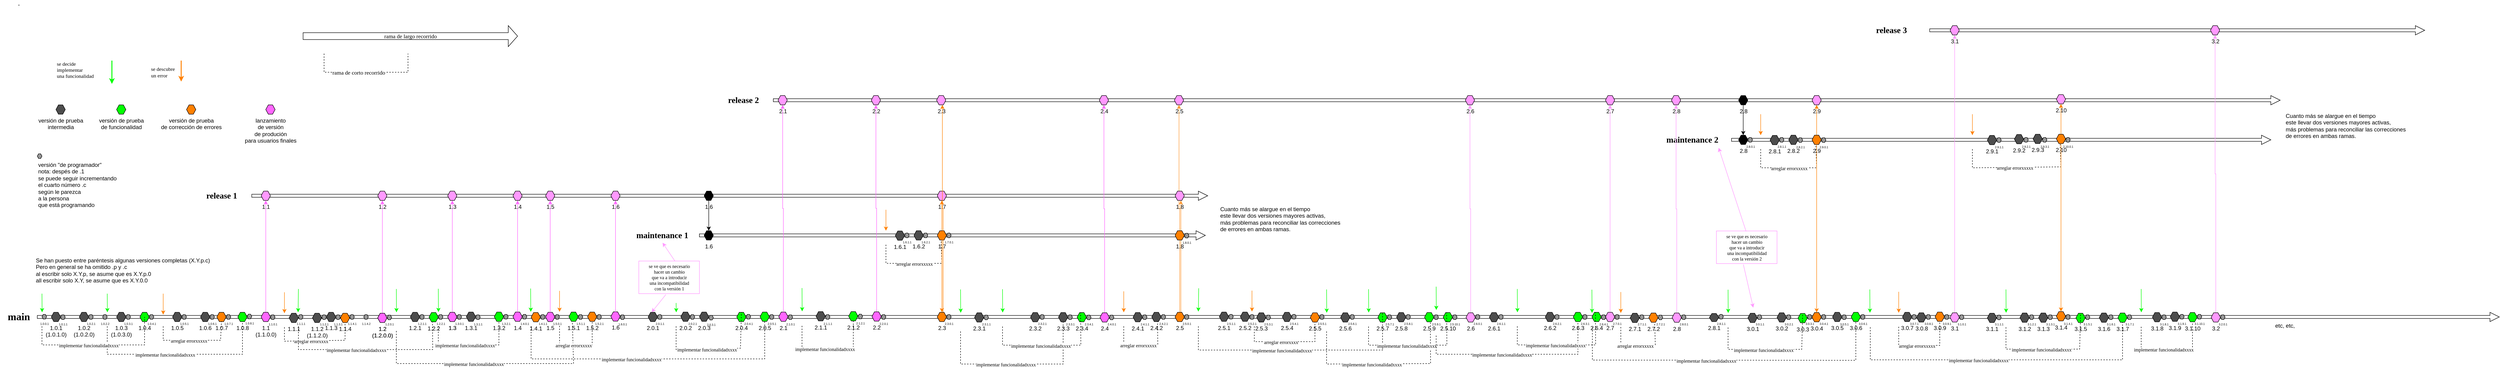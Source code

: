 <mxfile version="17.2.4" type="device"><diagram id="kgpKYQtTHZ0yAKxKKP6v" name="Page-1"><mxGraphModel dx="976" dy="689" grid="1" gridSize="10" guides="1" tooltips="1" connect="1" arrows="1" fold="1" page="1" pageScale="1" pageWidth="1169" pageHeight="827" math="0" shadow="0"><root><mxCell id="0"/><mxCell id="1" parent="0"/><mxCell id="Keovx6AUSpHvrn1oEmUN-50" value="" style="endArrow=none;dashed=1;html=1;rounded=0;fontFamily=Verdana;fontSize=16;" parent="1" target="Keovx6AUSpHvrn1oEmUN-20" edge="1"><mxGeometry width="50" height="50" relative="1" as="geometry"><mxPoint x="260" y="700" as="sourcePoint"/><mxPoint x="480" y="690" as="targetPoint"/><Array as="points"><mxPoint x="260" y="760"/><mxPoint x="550" y="760"/></Array></mxGeometry></mxCell><mxCell id="Keovx6AUSpHvrn1oEmUN-51" value="implementar funcionalidadxxxx" style="edgeLabel;html=1;align=center;verticalAlign=middle;resizable=0;points=[];fontSize=10;fontFamily=Verdana;" parent="Keovx6AUSpHvrn1oEmUN-50" vertex="1" connectable="0"><mxGeometry x="-0.126" y="-1" relative="1" as="geometry"><mxPoint as="offset"/></mxGeometry></mxCell><mxCell id="Keovx6AUSpHvrn1oEmUN-31" value="" style="html=1;shadow=0;dashed=0;align=center;verticalAlign=middle;shape=mxgraph.arrows2.arrow;dy=0.67;dx=20;notch=0;fillColor=#FFFFFF;" parent="1" vertex="1"><mxGeometry x="570" y="410" width="2050" height="20" as="geometry"/></mxCell><mxCell id="Keovx6AUSpHvrn1oEmUN-30" value="" style="html=1;shadow=0;dashed=0;align=center;verticalAlign=middle;shape=mxgraph.arrows2.arrow;dy=0.67;dx=20;notch=0;fillColor=#FFFFFF;" parent="1" vertex="1"><mxGeometry x="1530" y="495" width="1085" height="20" as="geometry"/></mxCell><mxCell id="Keovx6AUSpHvrn1oEmUN-24" value="" style="html=1;shadow=0;dashed=0;align=center;verticalAlign=middle;shape=mxgraph.arrows2.arrow;dy=0.67;dx=20;notch=0;fillColor=#FFFFFF;" parent="1" vertex="1"><mxGeometry x="110" y="670" width="5280" height="20" as="geometry"/></mxCell><mxCell id="Keovx6AUSpHvrn1oEmUN-7" value="versión de prueba&lt;br&gt;de funcionalidad" style="verticalLabelPosition=bottom;verticalAlign=top;html=1;shape=hexagon;perimeter=hexagonPerimeter2;arcSize=6;size=0.27;fillColor=#00FF00;" parent="1" vertex="1"><mxGeometry x="280" y="225" width="20" height="20" as="geometry"/></mxCell><mxCell id="Keovx6AUSpHvrn1oEmUN-9" value="versión de prueba&lt;br&gt;de corrección de errores" style="verticalLabelPosition=bottom;verticalAlign=top;html=1;shape=hexagon;perimeter=hexagonPerimeter2;arcSize=6;size=0.27;fillColor=#FF8000;" parent="1" vertex="1"><mxGeometry x="430" y="225" width="20" height="20" as="geometry"/></mxCell><mxCell id="Keovx6AUSpHvrn1oEmUN-11" value="1.0.1&lt;br&gt;(1.0.1.0)" style="verticalLabelPosition=bottom;verticalAlign=top;html=1;shape=hexagon;perimeter=hexagonPerimeter2;arcSize=6;size=0.27;fillColor=#4D4D4D;" parent="1" vertex="1"><mxGeometry x="140" y="670" width="20" height="20" as="geometry"/></mxCell><mxCell id="Keovx6AUSpHvrn1oEmUN-16" value="1.0.2&lt;br&gt;(1.0.2.0)" style="verticalLabelPosition=bottom;verticalAlign=top;html=1;shape=hexagon;perimeter=hexagonPerimeter2;arcSize=6;size=0.27;fillColor=#4D4D4D;" parent="1" vertex="1"><mxGeometry x="200" y="670" width="20" height="20" as="geometry"/></mxCell><mxCell id="Keovx6AUSpHvrn1oEmUN-17" value="1.0.3&lt;br&gt;(1.0.3.0)" style="verticalLabelPosition=bottom;verticalAlign=top;html=1;shape=hexagon;perimeter=hexagonPerimeter2;arcSize=6;size=0.27;fillColor=#4D4D4D;" parent="1" vertex="1"><mxGeometry x="280" y="670" width="20" height="20" as="geometry"/></mxCell><mxCell id="Keovx6AUSpHvrn1oEmUN-18" value="1.0.4" style="verticalLabelPosition=bottom;verticalAlign=top;html=1;shape=hexagon;perimeter=hexagonPerimeter2;arcSize=6;size=0.27;fillColor=#00FF00;" parent="1" vertex="1"><mxGeometry x="330" y="670" width="20" height="20" as="geometry"/></mxCell><mxCell id="Keovx6AUSpHvrn1oEmUN-19" value="1.0.5" style="verticalLabelPosition=bottom;verticalAlign=top;html=1;shape=hexagon;perimeter=hexagonPerimeter2;arcSize=6;size=0.27;fillColor=#4D4D4D;" parent="1" vertex="1"><mxGeometry x="400" y="670" width="20" height="20" as="geometry"/></mxCell><mxCell id="Keovx6AUSpHvrn1oEmUN-20" value="1.0.8" style="verticalLabelPosition=bottom;verticalAlign=top;html=1;shape=hexagon;perimeter=hexagonPerimeter2;arcSize=6;size=0.27;fillColor=#00FF00;" parent="1" vertex="1"><mxGeometry x="540" y="670" width="20" height="20" as="geometry"/></mxCell><mxCell id="Keovx6AUSpHvrn1oEmUN-21" value="1.0.7" style="verticalLabelPosition=bottom;verticalAlign=top;html=1;shape=hexagon;perimeter=hexagonPerimeter2;arcSize=6;size=0.27;fillColor=#FF8000;" parent="1" vertex="1"><mxGeometry x="495" y="670" width="20" height="20" as="geometry"/></mxCell><mxCell id="Keovx6AUSpHvrn1oEmUN-23" value="lanzamiento&lt;br&gt;de versión&lt;br&gt;de produción&lt;br&gt;para usuarios finales" style="verticalLabelPosition=bottom;verticalAlign=top;html=1;shape=hexagon;perimeter=hexagonPerimeter2;arcSize=6;size=0.27;fillColor=#FF66FF;" parent="1" vertex="1"><mxGeometry x="600" y="225" width="20" height="20" as="geometry"/></mxCell><mxCell id="Keovx6AUSpHvrn1oEmUN-25" value="main" style="text;html=1;resizable=0;autosize=1;align=center;verticalAlign=middle;points=[];fillColor=none;strokeColor=none;rounded=0;fontFamily=Verdana;fontSize=22;fontStyle=1" parent="1" vertex="1"><mxGeometry x="30" y="665" width="80" height="30" as="geometry"/></mxCell><mxCell id="Keovx6AUSpHvrn1oEmUN-26" value="release 1" style="text;html=1;resizable=0;autosize=1;align=center;verticalAlign=middle;points=[];fillColor=none;strokeColor=none;rounded=0;fontFamily=Verdana;fontSize=18;fontStyle=1" parent="1" vertex="1"><mxGeometry x="450" y="405" width="110" height="30" as="geometry"/></mxCell><mxCell id="Keovx6AUSpHvrn1oEmUN-27" value="maintenance 1" style="text;html=1;resizable=0;autosize=1;align=center;verticalAlign=middle;points=[];fillColor=none;strokeColor=none;rounded=0;fontFamily=Verdana;fontSize=18;fontStyle=1" parent="1" vertex="1"><mxGeometry x="1370" y="490" width="160" height="30" as="geometry"/></mxCell><mxCell id="Keovx6AUSpHvrn1oEmUN-28" value="1.1" style="verticalLabelPosition=bottom;verticalAlign=top;html=1;shape=hexagon;perimeter=hexagonPerimeter2;arcSize=6;size=0.27;fillColor=#FF99FF;" parent="1" vertex="1"><mxGeometry x="590" y="410" width="20" height="20" as="geometry"/></mxCell><mxCell id="Keovx6AUSpHvrn1oEmUN-61" style="edgeStyle=orthogonalEdgeStyle;rounded=0;orthogonalLoop=1;jettySize=auto;html=1;entryX=0.5;entryY=0;entryDx=0;entryDy=0;fontFamily=Verdana;fontSize=10;startArrow=classic;startFill=1;endArrow=none;endFill=0;strokeColor=#FF66FF;exitX=0.5;exitY=1;exitDx=0;exitDy=0;" parent="1" source="Keovx6AUSpHvrn1oEmUN-28" target="Keovx6AUSpHvrn1oEmUN-40" edge="1"><mxGeometry relative="1" as="geometry"><mxPoint x="600" y="520" as="sourcePoint"/></mxGeometry></mxCell><mxCell id="Keovx6AUSpHvrn1oEmUN-32" value="1.1.1" style="verticalLabelPosition=bottom;verticalAlign=top;html=1;shape=hexagon;perimeter=hexagonPerimeter2;arcSize=6;size=0.27;fillColor=#4D4D4D;" parent="1" vertex="1"><mxGeometry x="650" y="672" width="20" height="20" as="geometry"/></mxCell><mxCell id="Keovx6AUSpHvrn1oEmUN-33" value="1.1.2&lt;br&gt;(1.1.2.0)" style="verticalLabelPosition=bottom;verticalAlign=top;html=1;shape=hexagon;perimeter=hexagonPerimeter2;arcSize=6;size=0.27;fillColor=#4D4D4D;" parent="1" vertex="1"><mxGeometry x="700" y="672" width="20" height="20" as="geometry"/></mxCell><mxCell id="Keovx6AUSpHvrn1oEmUN-34" value="1.1.4" style="verticalLabelPosition=bottom;verticalAlign=top;html=1;shape=hexagon;perimeter=hexagonPerimeter2;arcSize=6;size=0.27;fillColor=#FF8000;" parent="1" vertex="1"><mxGeometry x="760" y="672" width="20" height="20" as="geometry"/></mxCell><mxCell id="Keovx6AUSpHvrn1oEmUN-38" value="1.2&lt;br&gt;(1.2.0.0)" style="verticalLabelPosition=bottom;verticalAlign=top;html=1;shape=hexagon;perimeter=hexagonPerimeter2;arcSize=6;size=0.27;fillColor=#FF8000;" parent="1" vertex="1"><mxGeometry x="840" y="672" width="20" height="20" as="geometry"/></mxCell><mxCell id="Keovx6AUSpHvrn1oEmUN-60" style="edgeStyle=orthogonalEdgeStyle;rounded=0;orthogonalLoop=1;jettySize=auto;html=1;entryX=0.5;entryY=0;entryDx=0;entryDy=0;fontFamily=Verdana;fontSize=10;startArrow=classic;startFill=1;endArrow=none;endFill=0;strokeColor=#FF66FF;fillColor=#FF66FF;" parent="1" source="Keovx6AUSpHvrn1oEmUN-39" target="Keovx6AUSpHvrn1oEmUN-38" edge="1"><mxGeometry relative="1" as="geometry"/></mxCell><mxCell id="Keovx6AUSpHvrn1oEmUN-39" value="1.2" style="verticalLabelPosition=bottom;verticalAlign=top;html=1;shape=hexagon;perimeter=hexagonPerimeter2;arcSize=6;size=0.27;fillColor=#FF99FF;" parent="1" vertex="1"><mxGeometry x="840" y="410" width="20" height="20" as="geometry"/></mxCell><mxCell id="Keovx6AUSpHvrn1oEmUN-40" value="1.1&lt;br&gt;(1.1.0.0)" style="verticalLabelPosition=bottom;verticalAlign=top;html=1;shape=hexagon;perimeter=hexagonPerimeter2;arcSize=6;size=0.27;fillColor=#FF66FF;" parent="1" vertex="1"><mxGeometry x="590" y="670" width="20" height="20" as="geometry"/></mxCell><mxCell id="Keovx6AUSpHvrn1oEmUN-41" value="1.1.3" style="verticalLabelPosition=bottom;verticalAlign=top;html=1;shape=hexagon;perimeter=hexagonPerimeter2;arcSize=6;size=0.27;fillColor=#4D4D4D;" parent="1" vertex="1"><mxGeometry x="730" y="670" width="20" height="20" as="geometry"/></mxCell><mxCell id="Keovx6AUSpHvrn1oEmUN-45" value="" style="endArrow=none;dashed=1;html=1;rounded=0;fontFamily=Verdana;fontSize=16;entryX=0.5;entryY=1;entryDx=0;entryDy=0;" parent="1" target="Keovx6AUSpHvrn1oEmUN-34" edge="1"><mxGeometry width="50" height="50" relative="1" as="geometry"><mxPoint x="640" y="702" as="sourcePoint"/><mxPoint x="690" y="712" as="targetPoint"/><Array as="points"><mxPoint x="640" y="732"/><mxPoint x="770" y="730"/></Array></mxGeometry></mxCell><mxCell id="Keovx6AUSpHvrn1oEmUN-46" value="arreglar errorxxxx" style="edgeLabel;html=1;align=center;verticalAlign=middle;resizable=0;points=[];fontSize=10;fontFamily=Verdana;" parent="Keovx6AUSpHvrn1oEmUN-45" vertex="1" connectable="0"><mxGeometry x="-0.126" y="-1" relative="1" as="geometry"><mxPoint as="offset"/></mxGeometry></mxCell><mxCell id="Keovx6AUSpHvrn1oEmUN-47" value="" style="endArrow=none;dashed=1;html=1;rounded=0;fontFamily=Verdana;fontSize=16;" parent="1" edge="1"><mxGeometry width="50" height="50" relative="1" as="geometry"><mxPoint x="120" y="700" as="sourcePoint"/><mxPoint x="340" y="680" as="targetPoint"/><Array as="points"><mxPoint x="120" y="740"/><mxPoint x="340" y="740"/></Array></mxGeometry></mxCell><mxCell id="Keovx6AUSpHvrn1oEmUN-48" value="implementar funcionalidadxxxx" style="edgeLabel;html=1;align=center;verticalAlign=middle;resizable=0;points=[];fontSize=10;fontFamily=Verdana;" parent="Keovx6AUSpHvrn1oEmUN-47" vertex="1" connectable="0"><mxGeometry x="-0.126" y="-1" relative="1" as="geometry"><mxPoint as="offset"/></mxGeometry></mxCell><mxCell id="Keovx6AUSpHvrn1oEmUN-52" value="rama de largo recorrido" style="html=1;shadow=0;dashed=0;align=center;verticalAlign=middle;shape=mxgraph.arrows2.arrow;dy=0.67;dx=20;notch=0;fillColor=#FFFFFF;fontFamily=Verdana;" parent="1" vertex="1"><mxGeometry x="680" y="55" width="460" height="45" as="geometry"/></mxCell><mxCell id="Keovx6AUSpHvrn1oEmUN-53" value="" style="endArrow=none;dashed=1;html=1;rounded=0;fontFamily=Verdana;fontSize=16;" parent="1" edge="1"><mxGeometry width="50" height="50" relative="1" as="geometry"><mxPoint x="725" y="115" as="sourcePoint"/><mxPoint x="905" y="115" as="targetPoint"/><Array as="points"><mxPoint x="725" y="155"/><mxPoint x="905" y="155"/></Array></mxGeometry></mxCell><mxCell id="Keovx6AUSpHvrn1oEmUN-54" value="rama de corto recorrido" style="edgeLabel;html=1;align=center;verticalAlign=middle;resizable=0;points=[];fontSize=12;fontFamily=Verdana;" parent="Keovx6AUSpHvrn1oEmUN-53" vertex="1" connectable="0"><mxGeometry x="-0.126" y="-1" relative="1" as="geometry"><mxPoint as="offset"/></mxGeometry></mxCell><mxCell id="Keovx6AUSpHvrn1oEmUN-63" value="1.2.1" style="verticalLabelPosition=bottom;verticalAlign=top;html=1;shape=hexagon;perimeter=hexagonPerimeter2;arcSize=6;size=0.27;fillColor=#4D4D4D;" parent="1" vertex="1"><mxGeometry x="910" y="670" width="20" height="20" as="geometry"/></mxCell><mxCell id="Keovx6AUSpHvrn1oEmUN-64" value="1.3" style="verticalLabelPosition=bottom;verticalAlign=top;html=1;shape=hexagon;perimeter=hexagonPerimeter2;arcSize=6;size=0.27;fillColor=#00FF00;" parent="1" vertex="1"><mxGeometry x="990" y="670" width="20" height="20" as="geometry"/></mxCell><mxCell id="Keovx6AUSpHvrn1oEmUN-65" value="" style="endArrow=none;dashed=1;html=1;rounded=0;fontFamily=Verdana;fontSize=16;entryX=0.375;entryY=1;entryDx=0;entryDy=0;" parent="1" target="44cg_ZbRsS5MFosydUlh-187" edge="1"><mxGeometry width="50" height="50" relative="1" as="geometry"><mxPoint x="670" y="700" as="sourcePoint"/><mxPoint x="910" y="680" as="targetPoint"/><Array as="points"><mxPoint x="670" y="750"/><mxPoint x="958" y="750"/></Array></mxGeometry></mxCell><mxCell id="Keovx6AUSpHvrn1oEmUN-66" value="implementar funcionalidadxxxx" style="edgeLabel;html=1;align=center;verticalAlign=middle;resizable=0;points=[];fontSize=10;fontFamily=Verdana;" parent="Keovx6AUSpHvrn1oEmUN-65" vertex="1" connectable="0"><mxGeometry x="-0.126" y="-1" relative="1" as="geometry"><mxPoint as="offset"/></mxGeometry></mxCell><mxCell id="Keovx6AUSpHvrn1oEmUN-67" value="1.3.2" style="verticalLabelPosition=bottom;verticalAlign=top;html=1;shape=hexagon;perimeter=hexagonPerimeter2;arcSize=6;size=0.27;fillColor=#00FF00;" parent="1" vertex="1"><mxGeometry x="1090" y="669.5" width="20" height="20" as="geometry"/></mxCell><mxCell id="Keovx6AUSpHvrn1oEmUN-69" value="1.5" style="verticalLabelPosition=bottom;verticalAlign=top;html=1;shape=hexagon;perimeter=hexagonPerimeter2;arcSize=6;size=0.27;fillColor=#FF66FF;" parent="1" vertex="1"><mxGeometry x="1200" y="670" width="20" height="20" as="geometry"/></mxCell><mxCell id="Keovx6AUSpHvrn1oEmUN-70" value="" style="endArrow=none;dashed=1;html=1;rounded=0;fontFamily=Verdana;fontSize=16;entryX=0.375;entryY=1;entryDx=0;entryDy=0;" parent="1" target="Keovx6AUSpHvrn1oEmUN-75" edge="1"><mxGeometry width="50" height="50" relative="1" as="geometry"><mxPoint x="880" y="710" as="sourcePoint"/><mxPoint x="1210" y="680" as="targetPoint"/><Array as="points"><mxPoint x="880" y="780"/><mxPoint x="1260" y="780"/></Array></mxGeometry></mxCell><mxCell id="Keovx6AUSpHvrn1oEmUN-71" value="implementar funcionalidadxxxx" style="edgeLabel;html=1;align=center;verticalAlign=middle;resizable=0;points=[];fontSize=10;fontFamily=Verdana;" parent="Keovx6AUSpHvrn1oEmUN-70" vertex="1" connectable="0"><mxGeometry x="-0.126" y="-1" relative="1" as="geometry"><mxPoint as="offset"/></mxGeometry></mxCell><mxCell id="Keovx6AUSpHvrn1oEmUN-72" value="1.3.1" style="verticalLabelPosition=bottom;verticalAlign=top;html=1;shape=hexagon;perimeter=hexagonPerimeter2;arcSize=6;size=0.27;fillColor=#4D4D4D;" parent="1" vertex="1"><mxGeometry x="1030" y="669.5" width="20" height="20" as="geometry"/></mxCell><mxCell id="Keovx6AUSpHvrn1oEmUN-74" value="1.4" style="verticalLabelPosition=bottom;verticalAlign=top;html=1;shape=hexagon;perimeter=hexagonPerimeter2;arcSize=6;size=0.27;fillColor=#FF66FF;" parent="1" vertex="1"><mxGeometry x="1130" y="669.5" width="20" height="20" as="geometry"/></mxCell><mxCell id="Keovx6AUSpHvrn1oEmUN-75" value="1.5.1" style="verticalLabelPosition=bottom;verticalAlign=top;html=1;shape=hexagon;perimeter=hexagonPerimeter2;arcSize=6;size=0.27;fillColor=#00FF00;" parent="1" vertex="1"><mxGeometry x="1250" y="669.5" width="20" height="20" as="geometry"/></mxCell><mxCell id="Keovx6AUSpHvrn1oEmUN-76" value="" style="endArrow=none;dashed=1;html=1;rounded=0;fontFamily=Verdana;fontSize=16;entryX=0.5;entryY=1;entryDx=0;entryDy=0;" parent="1" target="Keovx6AUSpHvrn1oEmUN-67" edge="1"><mxGeometry width="50" height="50" relative="1" as="geometry"><mxPoint x="970" y="699.5" as="sourcePoint"/><mxPoint x="1319" y="689.5" as="targetPoint"/><Array as="points"><mxPoint x="970" y="739.5"/><mxPoint x="1100" y="740"/></Array></mxGeometry></mxCell><mxCell id="Keovx6AUSpHvrn1oEmUN-77" value="implementar funcionalidadxxxx" style="edgeLabel;html=1;align=center;verticalAlign=middle;resizable=0;points=[];fontSize=10;fontFamily=Verdana;" parent="Keovx6AUSpHvrn1oEmUN-76" vertex="1" connectable="0"><mxGeometry x="-0.126" y="-1" relative="1" as="geometry"><mxPoint as="offset"/></mxGeometry></mxCell><mxCell id="Keovx6AUSpHvrn1oEmUN-81" style="edgeStyle=orthogonalEdgeStyle;rounded=0;orthogonalLoop=1;jettySize=auto;html=1;fontFamily=Verdana;fontSize=10;startArrow=classic;startFill=1;endArrow=none;endFill=0;strokeColor=#FF66FF;fillColor=#FF66FF;" parent="1" source="Keovx6AUSpHvrn1oEmUN-78" target="Keovx6AUSpHvrn1oEmUN-74" edge="1"><mxGeometry relative="1" as="geometry"><mxPoint x="1140" y="510" as="targetPoint"/></mxGeometry></mxCell><mxCell id="Keovx6AUSpHvrn1oEmUN-78" value="1.4" style="verticalLabelPosition=bottom;verticalAlign=top;html=1;shape=hexagon;perimeter=hexagonPerimeter2;arcSize=6;size=0.27;fillColor=#FF99FF;" parent="1" vertex="1"><mxGeometry x="1130" y="410" width="20" height="20" as="geometry"/></mxCell><mxCell id="Keovx6AUSpHvrn1oEmUN-82" value="versión&amp;nbsp;&quot;de programador&quot;&lt;br&gt;nota: despés de .1 &lt;br&gt;se puede seguir incrementando&lt;br&gt;el cuarto número .c&lt;br&gt;según le parezca&lt;br&gt;a la persona&lt;br&gt;que está programando" style="verticalLabelPosition=bottom;verticalAlign=top;html=1;shape=hexagon;perimeter=hexagonPerimeter2;arcSize=6;size=0.27;fillColor=#999999;align=left;" parent="1" vertex="1"><mxGeometry x="110" y="330" width="10" height="10" as="geometry"/></mxCell><mxCell id="Keovx6AUSpHvrn1oEmUN-83" value="1.0.1.1" style="verticalLabelPosition=bottom;verticalAlign=top;html=1;shape=hexagon;perimeter=hexagonPerimeter2;arcSize=6;size=0.27;fillColor=#999999;fontSize=6;" parent="1" vertex="1"><mxGeometry x="160" y="675.5" width="10" height="10" as="geometry"/></mxCell><mxCell id="Keovx6AUSpHvrn1oEmUN-92" value="1.0.2.1" style="verticalLabelPosition=bottom;verticalAlign=top;html=1;shape=hexagon;perimeter=hexagonPerimeter2;arcSize=6;size=0.27;fillColor=#999999;fontSize=6;" parent="1" vertex="1"><mxGeometry x="220" y="675" width="10" height="10" as="geometry"/></mxCell><mxCell id="Keovx6AUSpHvrn1oEmUN-93" value="1.0.2.2" style="verticalLabelPosition=bottom;verticalAlign=top;html=1;shape=hexagon;perimeter=hexagonPerimeter2;arcSize=6;size=0.27;fillColor=#999999;fontSize=6;" parent="1" vertex="1"><mxGeometry x="250" y="675" width="10" height="10" as="geometry"/></mxCell><mxCell id="Keovx6AUSpHvrn1oEmUN-94" value="1.0.4.1" style="verticalLabelPosition=bottom;verticalAlign=top;html=1;shape=hexagon;perimeter=hexagonPerimeter2;arcSize=6;size=0.27;fillColor=#999999;fontSize=6;" parent="1" vertex="1"><mxGeometry x="350" y="675" width="10" height="10" as="geometry"/></mxCell><mxCell id="Keovx6AUSpHvrn1oEmUN-95" value="1.1.0.1" style="verticalLabelPosition=bottom;verticalAlign=top;html=1;shape=hexagon;perimeter=hexagonPerimeter2;arcSize=6;size=0.27;fillColor=#999999;fontSize=6;" parent="1" vertex="1"><mxGeometry x="610" y="675.5" width="10" height="10" as="geometry"/></mxCell><mxCell id="Keovx6AUSpHvrn1oEmUN-101" value="1.2.0.1" style="verticalLabelPosition=bottom;verticalAlign=top;html=1;shape=hexagon;perimeter=hexagonPerimeter2;arcSize=6;size=0.27;fillColor=#999999;fontSize=6;" parent="1" vertex="1"><mxGeometry x="860" y="676" width="10" height="10" as="geometry"/></mxCell><mxCell id="Keovx6AUSpHvrn1oEmUN-102" value="1.1.1.1" style="verticalLabelPosition=bottom;verticalAlign=top;html=1;shape=hexagon;perimeter=hexagonPerimeter2;arcSize=6;size=0.27;fillColor=#999999;fontSize=6;" parent="1" vertex="1"><mxGeometry x="670" y="675" width="10" height="10" as="geometry"/></mxCell><mxCell id="Keovx6AUSpHvrn1oEmUN-104" value="1.1.4.1" style="verticalLabelPosition=bottom;verticalAlign=top;html=1;shape=hexagon;perimeter=hexagonPerimeter2;arcSize=6;size=0.27;fillColor=#999999;fontSize=6;" parent="1" vertex="1"><mxGeometry x="780" y="675" width="10" height="10" as="geometry"/></mxCell><mxCell id="Keovx6AUSpHvrn1oEmUN-105" value="" style="endArrow=classic;html=1;rounded=0;fontFamily=Verdana;fontSize=11;strokeColor=#00FF00;" parent="1" edge="1"><mxGeometry width="50" height="50" relative="1" as="geometry"><mxPoint x="670" y="620" as="sourcePoint"/><mxPoint x="669.31" y="670" as="targetPoint"/></mxGeometry></mxCell><mxCell id="Keovx6AUSpHvrn1oEmUN-106" value="" style="endArrow=none;dashed=1;html=1;rounded=0;fontFamily=Verdana;fontSize=16;entryX=0.5;entryY=1;entryDx=0;entryDy=0;" parent="1" target="Keovx6AUSpHvrn1oEmUN-21" edge="1"><mxGeometry width="50" height="50" relative="1" as="geometry"><mxPoint x="380" y="700" as="sourcePoint"/><mxPoint x="530" y="700" as="targetPoint"/><Array as="points"><mxPoint x="380" y="730"/><mxPoint x="503" y="730"/></Array></mxGeometry></mxCell><mxCell id="Keovx6AUSpHvrn1oEmUN-107" value="arreglar errorxxxxx" style="edgeLabel;html=1;align=center;verticalAlign=middle;resizable=0;points=[];fontSize=10;fontFamily=Verdana;" parent="Keovx6AUSpHvrn1oEmUN-106" vertex="1" connectable="0"><mxGeometry x="-0.126" y="-1" relative="1" as="geometry"><mxPoint as="offset"/></mxGeometry></mxCell><mxCell id="Keovx6AUSpHvrn1oEmUN-114" value="1.0.6" style="verticalLabelPosition=bottom;verticalAlign=top;html=1;shape=hexagon;perimeter=hexagonPerimeter2;arcSize=6;size=0.27;fillColor=#4D4D4D;" parent="1" vertex="1"><mxGeometry x="460" y="670" width="20" height="20" as="geometry"/></mxCell><mxCell id="Keovx6AUSpHvrn1oEmUN-119" value="1.1.4.2" style="verticalLabelPosition=bottom;verticalAlign=top;html=1;shape=hexagon;perimeter=hexagonPerimeter2;arcSize=6;size=0.27;fillColor=#999999;fontSize=6;" parent="1" vertex="1"><mxGeometry x="810" y="675" width="10" height="10" as="geometry"/></mxCell><mxCell id="Keovx6AUSpHvrn1oEmUN-121" value="1.2&lt;br&gt;(1.2.0.0)" style="verticalLabelPosition=bottom;verticalAlign=top;html=1;shape=hexagon;perimeter=hexagonPerimeter2;arcSize=6;size=0.27;fillColor=#FF66FF;" parent="1" vertex="1"><mxGeometry x="840" y="672" width="20" height="20" as="geometry"/></mxCell><mxCell id="Keovx6AUSpHvrn1oEmUN-125" value="" style="endArrow=none;dashed=1;html=1;rounded=0;fontFamily=Verdana;fontSize=16;entryX=0.5;entryY=1;entryDx=0;entryDy=0;" parent="1" target="Keovx6AUSpHvrn1oEmUN-150" edge="1"><mxGeometry width="50" height="50" relative="1" as="geometry"><mxPoint x="1230" y="699" as="sourcePoint"/><mxPoint x="1397.5" y="684" as="targetPoint"/><Array as="points"><mxPoint x="1230" y="739"/><mxPoint x="1300" y="740"/></Array></mxGeometry></mxCell><mxCell id="Keovx6AUSpHvrn1oEmUN-126" value="arreglar errorxxxxx" style="edgeLabel;html=1;align=center;verticalAlign=middle;resizable=0;points=[];fontSize=10;fontFamily=Verdana;" parent="Keovx6AUSpHvrn1oEmUN-125" vertex="1" connectable="0"><mxGeometry x="-0.126" y="-1" relative="1" as="geometry"><mxPoint as="offset"/></mxGeometry></mxCell><mxCell id="Keovx6AUSpHvrn1oEmUN-127" value="1.6" style="verticalLabelPosition=bottom;verticalAlign=top;html=1;shape=hexagon;perimeter=hexagonPerimeter2;arcSize=6;size=0.27;fillColor=#FF66FF;" parent="1" vertex="1"><mxGeometry x="1340" y="669" width="20" height="20" as="geometry"/></mxCell><mxCell id="Keovx6AUSpHvrn1oEmUN-128" value="" style="endArrow=classic;html=1;rounded=0;fontFamily=Verdana;fontSize=11;strokeColor=#FF8000;" parent="1" edge="1"><mxGeometry width="50" height="50" relative="1" as="geometry"><mxPoint x="380" y="630" as="sourcePoint"/><mxPoint x="380.0" y="675" as="targetPoint"/></mxGeometry></mxCell><mxCell id="Keovx6AUSpHvrn1oEmUN-129" value="" style="endArrow=classic;html=1;rounded=0;fontFamily=Verdana;fontSize=11;strokeColor=#FF8000;" parent="1" edge="1"><mxGeometry width="50" height="50" relative="1" as="geometry"><mxPoint x="640" y="627" as="sourcePoint"/><mxPoint x="640" y="672" as="targetPoint"/></mxGeometry></mxCell><mxCell id="Keovx6AUSpHvrn1oEmUN-130" value="" style="endArrow=classic;html=1;rounded=0;fontFamily=Verdana;fontSize=11;strokeColor=#FF8000;" parent="1" edge="1"><mxGeometry width="50" height="50" relative="1" as="geometry"><mxPoint x="1230" y="624" as="sourcePoint"/><mxPoint x="1230" y="669" as="targetPoint"/></mxGeometry></mxCell><mxCell id="Keovx6AUSpHvrn1oEmUN-131" value="" style="endArrow=classic;html=1;rounded=0;fontFamily=Verdana;fontSize=11;strokeColor=#00FF00;" parent="1" edge="1"><mxGeometry width="50" height="50" relative="1" as="geometry"><mxPoint x="260.0" y="630" as="sourcePoint"/><mxPoint x="260.31" y="670" as="targetPoint"/></mxGeometry></mxCell><mxCell id="Keovx6AUSpHvrn1oEmUN-132" value="" style="endArrow=classic;html=1;rounded=0;fontFamily=Verdana;fontSize=11;strokeColor=#00FF00;" parent="1" edge="1"><mxGeometry width="50" height="50" relative="1" as="geometry"><mxPoint x="120.0" y="630" as="sourcePoint"/><mxPoint x="120.31" y="670" as="targetPoint"/></mxGeometry></mxCell><mxCell id="Keovx6AUSpHvrn1oEmUN-133" value="" style="endArrow=classic;html=1;rounded=0;fontFamily=Verdana;fontSize=11;strokeColor=#00FF00;" parent="1" edge="1"><mxGeometry width="50" height="50" relative="1" as="geometry"><mxPoint x="880" y="620" as="sourcePoint"/><mxPoint x="880.31" y="670" as="targetPoint"/></mxGeometry></mxCell><mxCell id="Keovx6AUSpHvrn1oEmUN-134" value="" style="endArrow=classic;html=1;rounded=0;fontFamily=Verdana;fontSize=11;strokeColor=#00FF00;" parent="1" edge="1"><mxGeometry width="50" height="50" relative="1" as="geometry"><mxPoint x="970" y="619.5" as="sourcePoint"/><mxPoint x="970.31" y="669.5" as="targetPoint"/></mxGeometry></mxCell><mxCell id="Keovx6AUSpHvrn1oEmUN-135" value="" style="endArrow=classic;html=1;rounded=0;fontFamily=Verdana;fontSize=11;strokeColor=#FF8000;strokeWidth=2;" parent="1" edge="1"><mxGeometry width="50" height="50" relative="1" as="geometry"><mxPoint x="418.57" y="130" as="sourcePoint"/><mxPoint x="418.57" y="175" as="targetPoint"/></mxGeometry></mxCell><mxCell id="Keovx6AUSpHvrn1oEmUN-136" value="" style="endArrow=classic;html=1;rounded=0;fontFamily=Verdana;fontSize=11;strokeColor=#00FF00;strokeWidth=2;" parent="1" edge="1"><mxGeometry width="50" height="50" relative="1" as="geometry"><mxPoint x="270.0" y="130" as="sourcePoint"/><mxPoint x="270" y="180" as="targetPoint"/></mxGeometry></mxCell><mxCell id="Keovx6AUSpHvrn1oEmUN-137" value="se descubre&lt;br&gt;&lt;div style=&quot;text-align: left&quot;&gt;&lt;span&gt;un error&lt;/span&gt;&lt;/div&gt;" style="text;html=1;resizable=0;autosize=1;align=center;verticalAlign=middle;points=[];fillColor=none;strokeColor=none;rounded=0;fontFamily=Verdana;fontSize=11;" parent="1" vertex="1"><mxGeometry x="339.26" y="140" width="80" height="30" as="geometry"/></mxCell><mxCell id="Keovx6AUSpHvrn1oEmUN-138" value="se decide&lt;br&gt;implementar&lt;br&gt;una funcionalidad" style="text;html=1;resizable=0;autosize=1;align=left;verticalAlign=middle;points=[];fillColor=none;strokeColor=none;rounded=0;fontFamily=Verdana;fontSize=11;" parent="1" vertex="1"><mxGeometry x="150" y="130" width="110" height="40" as="geometry"/></mxCell><mxCell id="Keovx6AUSpHvrn1oEmUN-142" style="edgeStyle=orthogonalEdgeStyle;rounded=0;orthogonalLoop=1;jettySize=auto;html=1;entryX=0.5;entryY=0.5;entryDx=0;entryDy=0;entryPerimeter=0;fontFamily=Verdana;fontSize=11;startArrow=classic;startFill=1;endArrow=none;endFill=0;strokeColor=#FF66FF;fillColor=#FF66FF;" parent="1" source="Keovx6AUSpHvrn1oEmUN-139" target="Keovx6AUSpHvrn1oEmUN-127" edge="1"><mxGeometry relative="1" as="geometry"/></mxCell><mxCell id="Keovx6AUSpHvrn1oEmUN-139" value="1.6" style="verticalLabelPosition=bottom;verticalAlign=top;html=1;shape=hexagon;perimeter=hexagonPerimeter2;arcSize=6;size=0.27;fillColor=#FF99FF;" parent="1" vertex="1"><mxGeometry x="1340" y="410" width="20" height="20" as="geometry"/></mxCell><mxCell id="Keovx6AUSpHvrn1oEmUN-144" style="edgeStyle=orthogonalEdgeStyle;rounded=0;orthogonalLoop=1;jettySize=auto;html=1;fontFamily=Verdana;fontSize=18;startArrow=classic;startFill=1;endArrow=none;endFill=0;strokeColor=#FF66FF;fillColor=#FF66FF;" parent="1" source="Keovx6AUSpHvrn1oEmUN-143" edge="1"><mxGeometry relative="1" as="geometry"><mxPoint x="1000" y="670" as="targetPoint"/></mxGeometry></mxCell><mxCell id="Keovx6AUSpHvrn1oEmUN-143" value="1.3" style="verticalLabelPosition=bottom;verticalAlign=top;html=1;shape=hexagon;perimeter=hexagonPerimeter2;arcSize=6;size=0.27;fillColor=#FF99FF;" parent="1" vertex="1"><mxGeometry x="990" y="410" width="20" height="20" as="geometry"/></mxCell><mxCell id="Keovx6AUSpHvrn1oEmUN-146" style="edgeStyle=orthogonalEdgeStyle;rounded=0;orthogonalLoop=1;jettySize=auto;html=1;fontFamily=Verdana;fontSize=18;startArrow=classic;startFill=1;endArrow=none;endFill=0;strokeColor=#FF66FF;fillColor=#FF66FF;" parent="1" source="Keovx6AUSpHvrn1oEmUN-145" edge="1"><mxGeometry relative="1" as="geometry"><mxPoint x="1210" y="670" as="targetPoint"/></mxGeometry></mxCell><mxCell id="Keovx6AUSpHvrn1oEmUN-145" value="1.5" style="verticalLabelPosition=bottom;verticalAlign=top;html=1;shape=hexagon;perimeter=hexagonPerimeter2;arcSize=6;size=0.27;fillColor=#FF99FF;" parent="1" vertex="1"><mxGeometry x="1200" y="410" width="20" height="20" as="geometry"/></mxCell><mxCell id="Keovx6AUSpHvrn1oEmUN-147" value="" style="endArrow=none;dashed=1;html=1;rounded=0;fontFamily=Verdana;fontSize=16;entryX=0.5;entryY=1;entryDx=0;entryDy=0;" parent="1" target="Keovx6AUSpHvrn1oEmUN-155" edge="1"><mxGeometry width="50" height="50" relative="1" as="geometry"><mxPoint x="1169" y="700" as="sourcePoint"/><mxPoint x="1840" y="720" as="targetPoint"/><Array as="points"><mxPoint x="1169" y="770"/><mxPoint x="1670" y="770"/></Array></mxGeometry></mxCell><mxCell id="Keovx6AUSpHvrn1oEmUN-148" value="implementar funcionalidadxxxx" style="edgeLabel;html=1;align=center;verticalAlign=middle;resizable=0;points=[];fontSize=10;fontFamily=Verdana;" parent="Keovx6AUSpHvrn1oEmUN-147" vertex="1" connectable="0"><mxGeometry x="-0.126" y="-1" relative="1" as="geometry"><mxPoint as="offset"/></mxGeometry></mxCell><mxCell id="Keovx6AUSpHvrn1oEmUN-149" value="" style="endArrow=classic;html=1;rounded=0;fontFamily=Verdana;fontSize=11;strokeColor=#00FF00;" parent="1" edge="1"><mxGeometry width="50" height="50" relative="1" as="geometry"><mxPoint x="1168" y="619" as="sourcePoint"/><mxPoint x="1168.31" y="669" as="targetPoint"/></mxGeometry></mxCell><mxCell id="Keovx6AUSpHvrn1oEmUN-150" value="1.5.2" style="verticalLabelPosition=bottom;verticalAlign=top;html=1;shape=hexagon;perimeter=hexagonPerimeter2;arcSize=6;size=0.27;fillColor=#FF8000;" parent="1" vertex="1"><mxGeometry x="1290" y="669.5" width="20" height="20" as="geometry"/></mxCell><mxCell id="Keovx6AUSpHvrn1oEmUN-151" value="2.0.1" style="verticalLabelPosition=bottom;verticalAlign=top;html=1;shape=hexagon;perimeter=hexagonPerimeter2;arcSize=6;size=0.27;fillColor=#4D4D4D;" parent="1" vertex="1"><mxGeometry x="1420" y="670" width="20" height="20" as="geometry"/></mxCell><mxCell id="Keovx6AUSpHvrn1oEmUN-152" value="2.0.2" style="verticalLabelPosition=bottom;verticalAlign=top;html=1;shape=hexagon;perimeter=hexagonPerimeter2;arcSize=6;size=0.27;fillColor=#4D4D4D;" parent="1" vertex="1"><mxGeometry x="1490" y="669.5" width="20" height="20" as="geometry"/></mxCell><mxCell id="Keovx6AUSpHvrn1oEmUN-153" value="2.0.3" style="verticalLabelPosition=bottom;verticalAlign=top;html=1;shape=hexagon;perimeter=hexagonPerimeter2;arcSize=6;size=0.27;fillColor=#4D4D4D;" parent="1" vertex="1"><mxGeometry x="1530" y="669.5" width="20" height="20" as="geometry"/></mxCell><mxCell id="Keovx6AUSpHvrn1oEmUN-154" value="2.0.4" style="verticalLabelPosition=bottom;verticalAlign=top;html=1;shape=hexagon;perimeter=hexagonPerimeter2;arcSize=6;size=0.27;fillColor=#00FF00;" parent="1" vertex="1"><mxGeometry x="1610" y="670" width="20" height="20" as="geometry"/></mxCell><mxCell id="Keovx6AUSpHvrn1oEmUN-155" value="2.0.5" style="verticalLabelPosition=bottom;verticalAlign=top;html=1;shape=hexagon;perimeter=hexagonPerimeter2;arcSize=6;size=0.27;fillColor=#00FF00;" parent="1" vertex="1"><mxGeometry x="1660" y="669.5" width="20" height="20" as="geometry"/></mxCell><mxCell id="Keovx6AUSpHvrn1oEmUN-156" value="2.1" style="verticalLabelPosition=bottom;verticalAlign=top;html=1;shape=hexagon;perimeter=hexagonPerimeter2;arcSize=6;size=0.27;fillColor=#FF66FF;" parent="1" vertex="1"><mxGeometry x="1700" y="669.5" width="20" height="20" as="geometry"/></mxCell><mxCell id="Keovx6AUSpHvrn1oEmUN-159" value="" style="endArrow=none;dashed=1;html=1;rounded=0;fontFamily=Verdana;fontSize=16;entryX=0.5;entryY=0;entryDx=0;entryDy=0;" parent="1" target="Keovx6AUSpHvrn1oEmUN-154" edge="1"><mxGeometry width="50" height="50" relative="1" as="geometry"><mxPoint x="1480" y="700" as="sourcePoint"/><mxPoint x="1617.5" y="677" as="targetPoint"/><Array as="points"><mxPoint x="1480" y="750"/><mxPoint x="1618" y="747"/></Array></mxGeometry></mxCell><mxCell id="Keovx6AUSpHvrn1oEmUN-160" value="implementar funcionalidadxxxx" style="edgeLabel;html=1;align=center;verticalAlign=middle;resizable=0;points=[];fontSize=10;fontFamily=Verdana;" parent="Keovx6AUSpHvrn1oEmUN-159" vertex="1" connectable="0"><mxGeometry x="-0.126" y="-1" relative="1" as="geometry"><mxPoint as="offset"/></mxGeometry></mxCell><mxCell id="Keovx6AUSpHvrn1oEmUN-161" value="" style="endArrow=classic;html=1;rounded=0;fontFamily=Verdana;fontSize=11;strokeColor=#00FF00;" parent="1" edge="1"><mxGeometry width="50" height="50" relative="1" as="geometry"><mxPoint x="1480" y="650" as="sourcePoint"/><mxPoint x="1480.31" y="670" as="targetPoint"/></mxGeometry></mxCell><mxCell id="Keovx6AUSpHvrn1oEmUN-162" value="" style="endArrow=classic;html=1;rounded=0;fontFamily=Verdana;fontSize=11;strokeColor=#FF99FF;exitX=0.445;exitY=1.03;exitDx=0;exitDy=0;exitPerimeter=0;entryX=0.375;entryY=0;entryDx=0;entryDy=0;" parent="1" source="Keovx6AUSpHvrn1oEmUN-163" target="Keovx6AUSpHvrn1oEmUN-151" edge="1"><mxGeometry width="50" height="50" relative="1" as="geometry"><mxPoint x="1390" y="620" as="sourcePoint"/><mxPoint x="1390.31" y="670" as="targetPoint"/></mxGeometry></mxCell><mxCell id="Keovx6AUSpHvrn1oEmUN-163" value="se ve que es necesario&lt;br style=&quot;font-size: 10px&quot;&gt;hacer un cambio&lt;br style=&quot;font-size: 10px&quot;&gt;que va a introducir&lt;br&gt;una incompatibilidad&lt;br&gt;con la versión 1" style="text;html=1;resizable=0;autosize=1;align=center;verticalAlign=middle;points=[];fillColor=none;strokeColor=#FF99FF;rounded=0;fontFamily=Verdana;fontSize=10;" parent="1" vertex="1"><mxGeometry x="1400" y="560" width="130" height="70" as="geometry"/></mxCell><mxCell id="Keovx6AUSpHvrn1oEmUN-164" value="" style="html=1;shadow=0;dashed=0;align=center;verticalAlign=middle;shape=mxgraph.arrows2.arrow;dy=0.67;dx=20;notch=0;fillColor=#FFFFFF;" parent="1" vertex="1"><mxGeometry x="1688.5" y="205" width="3231.5" height="20" as="geometry"/></mxCell><mxCell id="Keovx6AUSpHvrn1oEmUN-165" value="release 2" style="text;html=1;resizable=0;autosize=1;align=center;verticalAlign=middle;points=[];fillColor=none;strokeColor=none;rounded=0;fontFamily=Verdana;fontSize=18;fontStyle=1" parent="1" vertex="1"><mxGeometry x="1568.5" y="200" width="110" height="30" as="geometry"/></mxCell><mxCell id="Keovx6AUSpHvrn1oEmUN-167" style="edgeStyle=orthogonalEdgeStyle;rounded=0;orthogonalLoop=1;jettySize=auto;html=1;entryX=0.5;entryY=0;entryDx=0;entryDy=0;fontFamily=Verdana;fontSize=10;startArrow=classic;startFill=1;endArrow=none;endFill=0;strokeColor=#FF66FF;" parent="1" source="Keovx6AUSpHvrn1oEmUN-166" target="Keovx6AUSpHvrn1oEmUN-156" edge="1"><mxGeometry relative="1" as="geometry"/></mxCell><mxCell id="Keovx6AUSpHvrn1oEmUN-166" value="2.1" style="verticalLabelPosition=bottom;verticalAlign=top;html=1;shape=hexagon;perimeter=hexagonPerimeter2;arcSize=6;size=0.27;fillColor=#FF99FF;" parent="1" vertex="1"><mxGeometry x="1698.5" y="205" width="20" height="20" as="geometry"/></mxCell><mxCell id="Keovx6AUSpHvrn1oEmUN-168" value="1.6" style="verticalLabelPosition=bottom;verticalAlign=top;html=1;shape=hexagon;perimeter=hexagonPerimeter2;arcSize=6;size=0.27;fillColor=#000000;strokeColor=#000000;" parent="1" vertex="1"><mxGeometry x="1540" y="410" width="20" height="20" as="geometry"/></mxCell><mxCell id="Keovx6AUSpHvrn1oEmUN-170" style="edgeStyle=orthogonalEdgeStyle;rounded=0;orthogonalLoop=1;jettySize=auto;html=1;entryX=0.5;entryY=1;entryDx=0;entryDy=0;fontFamily=Verdana;fontSize=10;startArrow=classic;startFill=1;endArrow=none;endFill=0;strokeColor=#000000;" parent="1" source="Keovx6AUSpHvrn1oEmUN-169" target="Keovx6AUSpHvrn1oEmUN-168" edge="1"><mxGeometry relative="1" as="geometry"/></mxCell><mxCell id="Keovx6AUSpHvrn1oEmUN-169" value="1.6" style="verticalLabelPosition=bottom;verticalAlign=top;html=1;shape=hexagon;perimeter=hexagonPerimeter2;arcSize=6;size=0.27;fillColor=#000000;strokeColor=#000000;" parent="1" vertex="1"><mxGeometry x="1540" y="495" width="20" height="20" as="geometry"/></mxCell><mxCell id="44cg_ZbRsS5MFosydUlh-1" value="1.0.0.1" style="verticalLabelPosition=bottom;verticalAlign=top;html=1;shape=hexagon;perimeter=hexagonPerimeter2;arcSize=6;size=0.27;fillColor=#999999;fontSize=6;" parent="1" vertex="1"><mxGeometry x="120" y="674.5" width="10" height="10" as="geometry"/></mxCell><mxCell id="44cg_ZbRsS5MFosydUlh-2" value="1.6.1" style="verticalLabelPosition=bottom;verticalAlign=top;html=1;shape=hexagon;perimeter=hexagonPerimeter2;arcSize=6;size=0.27;fillColor=#4D4D4D;" parent="1" vertex="1"><mxGeometry x="1950" y="495.5" width="20" height="20" as="geometry"/></mxCell><mxCell id="44cg_ZbRsS5MFosydUlh-3" value="" style="endArrow=none;dashed=1;html=1;rounded=0;fontFamily=Verdana;fontSize=16;entryX=0.375;entryY=0;entryDx=0;entryDy=0;" parent="1" target="44cg_ZbRsS5MFosydUlh-5" edge="1"><mxGeometry width="50" height="50" relative="1" as="geometry"><mxPoint x="1930" y="525" as="sourcePoint"/><mxPoint x="2097.5" y="510" as="targetPoint"/><Array as="points"><mxPoint x="1930" y="565"/><mxPoint x="2050" y="565"/></Array></mxGeometry></mxCell><mxCell id="44cg_ZbRsS5MFosydUlh-4" value="arreglar errorxxxxx" style="edgeLabel;html=1;align=center;verticalAlign=middle;resizable=0;points=[];fontSize=10;fontFamily=Verdana;" parent="44cg_ZbRsS5MFosydUlh-3" vertex="1" connectable="0"><mxGeometry x="-0.126" y="-1" relative="1" as="geometry"><mxPoint as="offset"/></mxGeometry></mxCell><mxCell id="44cg_ZbRsS5MFosydUlh-12" style="edgeStyle=orthogonalEdgeStyle;rounded=0;orthogonalLoop=1;jettySize=auto;html=1;entryX=0.5;entryY=1;entryDx=0;entryDy=0;strokeColor=#FF8000;" parent="1" source="44cg_ZbRsS5MFosydUlh-5" target="44cg_ZbRsS5MFosydUlh-9" edge="1"><mxGeometry relative="1" as="geometry"/></mxCell><mxCell id="44cg_ZbRsS5MFosydUlh-13" style="edgeStyle=orthogonalEdgeStyle;rounded=0;orthogonalLoop=1;jettySize=auto;html=1;entryX=0.5;entryY=0;entryDx=0;entryDy=0;strokeColor=#FF8000;" parent="1" source="44cg_ZbRsS5MFosydUlh-5" target="44cg_ZbRsS5MFosydUlh-10" edge="1"><mxGeometry relative="1" as="geometry"/></mxCell><mxCell id="44cg_ZbRsS5MFosydUlh-5" value="1.7" style="verticalLabelPosition=bottom;verticalAlign=top;html=1;shape=hexagon;perimeter=hexagonPerimeter2;arcSize=6;size=0.27;fillColor=#FF8000;" parent="1" vertex="1"><mxGeometry x="2040" y="495" width="20" height="20" as="geometry"/></mxCell><mxCell id="44cg_ZbRsS5MFosydUlh-6" value="" style="endArrow=classic;html=1;rounded=0;fontFamily=Verdana;fontSize=11;strokeColor=#FF8000;" parent="1" edge="1"><mxGeometry width="50" height="50" relative="1" as="geometry"><mxPoint x="1930" y="450" as="sourcePoint"/><mxPoint x="1930" y="495" as="targetPoint"/></mxGeometry></mxCell><mxCell id="44cg_ZbRsS5MFosydUlh-7" style="edgeStyle=orthogonalEdgeStyle;rounded=0;orthogonalLoop=1;jettySize=auto;html=1;entryX=0.5;entryY=1;entryDx=0;entryDy=0;fontFamily=Verdana;fontSize=11;startArrow=classic;startFill=1;endArrow=none;endFill=0;strokeColor=#FF8000;" parent="1" target="44cg_ZbRsS5MFosydUlh-5" edge="1"><mxGeometry relative="1" as="geometry"><mxPoint x="2050" y="496" as="sourcePoint"/></mxGeometry></mxCell><mxCell id="44cg_ZbRsS5MFosydUlh-8" value="1.6.2" style="verticalLabelPosition=bottom;verticalAlign=top;html=1;shape=hexagon;perimeter=hexagonPerimeter2;arcSize=6;size=0.27;fillColor=#4D4D4D;" parent="1" vertex="1"><mxGeometry x="1990" y="495" width="20" height="20" as="geometry"/></mxCell><mxCell id="44cg_ZbRsS5MFosydUlh-9" value="1.7" style="verticalLabelPosition=bottom;verticalAlign=top;html=1;shape=hexagon;perimeter=hexagonPerimeter2;arcSize=6;size=0.27;fillColor=#FF99FF;" parent="1" vertex="1"><mxGeometry x="2040" y="410" width="20" height="20" as="geometry"/></mxCell><mxCell id="44cg_ZbRsS5MFosydUlh-46" style="edgeStyle=orthogonalEdgeStyle;rounded=0;orthogonalLoop=1;jettySize=auto;html=1;entryX=0.625;entryY=1;entryDx=0;entryDy=0;strokeColor=#FF8000;exitX=0.625;exitY=0;exitDx=0;exitDy=0;" parent="1" source="44cg_ZbRsS5MFosydUlh-10" target="44cg_ZbRsS5MFosydUlh-45" edge="1"><mxGeometry relative="1" as="geometry"/></mxCell><mxCell id="44cg_ZbRsS5MFosydUlh-10" value="2.3" style="verticalLabelPosition=bottom;verticalAlign=top;html=1;shape=hexagon;perimeter=hexagonPerimeter2;arcSize=6;size=0.27;fillColor=#FF8000;" parent="1" vertex="1"><mxGeometry x="2040" y="670" width="20" height="20" as="geometry"/></mxCell><mxCell id="44cg_ZbRsS5MFosydUlh-14" value="2.1.1" style="verticalLabelPosition=bottom;verticalAlign=top;html=1;shape=hexagon;perimeter=hexagonPerimeter2;arcSize=6;size=0.27;fillColor=#4D4D4D;" parent="1" vertex="1"><mxGeometry x="1780" y="668.5" width="20" height="20" as="geometry"/></mxCell><mxCell id="44cg_ZbRsS5MFosydUlh-15" value="2.1.2" style="verticalLabelPosition=bottom;verticalAlign=top;html=1;shape=hexagon;perimeter=hexagonPerimeter2;arcSize=6;size=0.27;fillColor=#00FF00;" parent="1" vertex="1"><mxGeometry x="1850" y="668.5" width="20" height="20" as="geometry"/></mxCell><mxCell id="44cg_ZbRsS5MFosydUlh-23" style="edgeStyle=orthogonalEdgeStyle;rounded=0;orthogonalLoop=1;jettySize=auto;html=1;entryX=0.5;entryY=1;entryDx=0;entryDy=0;strokeColor=#FF66FF;" parent="1" source="44cg_ZbRsS5MFosydUlh-16" target="44cg_ZbRsS5MFosydUlh-20" edge="1"><mxGeometry relative="1" as="geometry"/></mxCell><mxCell id="44cg_ZbRsS5MFosydUlh-16" value="2.2" style="verticalLabelPosition=bottom;verticalAlign=top;html=1;shape=hexagon;perimeter=hexagonPerimeter2;arcSize=6;size=0.27;fillColor=#FF66FF;" parent="1" vertex="1"><mxGeometry x="1900" y="669" width="20" height="20" as="geometry"/></mxCell><mxCell id="44cg_ZbRsS5MFosydUlh-17" value="" style="endArrow=none;dashed=1;html=1;rounded=0;fontFamily=Verdana;fontSize=16;entryX=0.5;entryY=1;entryDx=0;entryDy=0;" parent="1" target="44cg_ZbRsS5MFosydUlh-15" edge="1"><mxGeometry width="50" height="50" relative="1" as="geometry"><mxPoint x="1750" y="699" as="sourcePoint"/><mxPoint x="1907.5" y="676" as="targetPoint"/><Array as="points"><mxPoint x="1750" y="746"/><mxPoint x="1860" y="750"/></Array></mxGeometry></mxCell><mxCell id="44cg_ZbRsS5MFosydUlh-18" value="implementar funcionalidadxxxx" style="edgeLabel;html=1;align=center;verticalAlign=middle;resizable=0;points=[];fontSize=10;fontFamily=Verdana;" parent="44cg_ZbRsS5MFosydUlh-17" vertex="1" connectable="0"><mxGeometry x="-0.126" y="-1" relative="1" as="geometry"><mxPoint as="offset"/></mxGeometry></mxCell><mxCell id="44cg_ZbRsS5MFosydUlh-19" value="" style="endArrow=classic;html=1;rounded=0;fontFamily=Verdana;fontSize=11;strokeColor=#00FF00;" parent="1" edge="1"><mxGeometry width="50" height="50" relative="1" as="geometry"><mxPoint x="1750" y="618" as="sourcePoint"/><mxPoint x="1750.31" y="668" as="targetPoint"/></mxGeometry></mxCell><mxCell id="44cg_ZbRsS5MFosydUlh-20" value="2.2" style="verticalLabelPosition=bottom;verticalAlign=top;html=1;shape=hexagon;perimeter=hexagonPerimeter2;arcSize=6;size=0.27;fillColor=#FF99FF;" parent="1" vertex="1"><mxGeometry x="1898.5" y="205" width="20" height="20" as="geometry"/></mxCell><mxCell id="44cg_ZbRsS5MFosydUlh-24" value="2.3.1" style="verticalLabelPosition=bottom;verticalAlign=top;html=1;shape=hexagon;perimeter=hexagonPerimeter2;arcSize=6;size=0.27;fillColor=#4D4D4D;" parent="1" vertex="1"><mxGeometry x="2120" y="671" width="20" height="20" as="geometry"/></mxCell><mxCell id="44cg_ZbRsS5MFosydUlh-26" value="2.3.3" style="verticalLabelPosition=bottom;verticalAlign=top;html=1;shape=hexagon;perimeter=hexagonPerimeter2;arcSize=6;size=0.27;fillColor=#4D4D4D;" parent="1" vertex="1"><mxGeometry x="2300" y="670.5" width="20" height="20" as="geometry"/></mxCell><mxCell id="44cg_ZbRsS5MFosydUlh-48" style="edgeStyle=orthogonalEdgeStyle;rounded=0;orthogonalLoop=1;jettySize=auto;html=1;entryX=0.5;entryY=1;entryDx=0;entryDy=0;strokeColor=#FF66FF;" parent="1" source="44cg_ZbRsS5MFosydUlh-27" target="44cg_ZbRsS5MFosydUlh-47" edge="1"><mxGeometry relative="1" as="geometry"/></mxCell><mxCell id="44cg_ZbRsS5MFosydUlh-27" value="2.4" style="verticalLabelPosition=bottom;verticalAlign=top;html=1;shape=hexagon;perimeter=hexagonPerimeter2;arcSize=6;size=0.27;fillColor=#FF66FF;" parent="1" vertex="1"><mxGeometry x="2389" y="671" width="20" height="20" as="geometry"/></mxCell><mxCell id="44cg_ZbRsS5MFosydUlh-28" value="" style="endArrow=none;dashed=1;html=1;rounded=0;fontFamily=Verdana;fontSize=16;" parent="1" edge="1"><mxGeometry width="50" height="50" relative="1" as="geometry"><mxPoint x="2090" y="711" as="sourcePoint"/><mxPoint x="2310" y="690" as="targetPoint"/><Array as="points"><mxPoint x="2090" y="781"/><mxPoint x="2310" y="781"/></Array></mxGeometry></mxCell><mxCell id="44cg_ZbRsS5MFosydUlh-29" value="implementar funcionalidadxxxx" style="edgeLabel;html=1;align=center;verticalAlign=middle;resizable=0;points=[];fontSize=10;fontFamily=Verdana;" parent="44cg_ZbRsS5MFosydUlh-28" vertex="1" connectable="0"><mxGeometry x="-0.126" y="-1" relative="1" as="geometry"><mxPoint as="offset"/></mxGeometry></mxCell><mxCell id="44cg_ZbRsS5MFosydUlh-30" value="2.3.2" style="verticalLabelPosition=bottom;verticalAlign=top;html=1;shape=hexagon;perimeter=hexagonPerimeter2;arcSize=6;size=0.27;fillColor=#4D4D4D;" parent="1" vertex="1"><mxGeometry x="2240" y="670.5" width="20" height="20" as="geometry"/></mxCell><mxCell id="44cg_ZbRsS5MFosydUlh-31" value="2.3.4" style="verticalLabelPosition=bottom;verticalAlign=top;html=1;shape=hexagon;perimeter=hexagonPerimeter2;arcSize=6;size=0.27;fillColor=#00FF00;" parent="1" vertex="1"><mxGeometry x="2340" y="670.5" width="20" height="20" as="geometry"/></mxCell><mxCell id="44cg_ZbRsS5MFosydUlh-32" value="2.4.1" style="verticalLabelPosition=bottom;verticalAlign=top;html=1;shape=hexagon;perimeter=hexagonPerimeter2;arcSize=6;size=0.27;fillColor=#4D4D4D;" parent="1" vertex="1"><mxGeometry x="2460" y="670.5" width="20" height="20" as="geometry"/></mxCell><mxCell id="44cg_ZbRsS5MFosydUlh-33" value="" style="endArrow=none;dashed=1;html=1;rounded=0;fontFamily=Verdana;fontSize=16;entryX=0.375;entryY=0;entryDx=0;entryDy=0;" parent="1" target="44cg_ZbRsS5MFosydUlh-31" edge="1"><mxGeometry width="50" height="50" relative="1" as="geometry"><mxPoint x="2180" y="700.5" as="sourcePoint"/><mxPoint x="2529" y="690.5" as="targetPoint"/><Array as="points"><mxPoint x="2180" y="740.5"/><mxPoint x="2348" y="740.5"/></Array></mxGeometry></mxCell><mxCell id="44cg_ZbRsS5MFosydUlh-34" value="implementar funcionalidadxxxx" style="edgeLabel;html=1;align=center;verticalAlign=middle;resizable=0;points=[];fontSize=10;fontFamily=Verdana;" parent="44cg_ZbRsS5MFosydUlh-33" vertex="1" connectable="0"><mxGeometry x="-0.126" y="-1" relative="1" as="geometry"><mxPoint as="offset"/></mxGeometry></mxCell><mxCell id="44cg_ZbRsS5MFosydUlh-36" value="" style="endArrow=none;dashed=1;html=1;rounded=0;fontFamily=Verdana;fontSize=16;entryX=0.625;entryY=1;entryDx=0;entryDy=0;" parent="1" target="44cg_ZbRsS5MFosydUlh-44" edge="1"><mxGeometry width="50" height="50" relative="1" as="geometry"><mxPoint x="2440" y="700" as="sourcePoint"/><mxPoint x="2607.5" y="685" as="targetPoint"/><Array as="points"><mxPoint x="2440" y="740"/><mxPoint x="2513" y="740"/></Array></mxGeometry></mxCell><mxCell id="44cg_ZbRsS5MFosydUlh-37" value="arreglar errorxxxxx" style="edgeLabel;html=1;align=center;verticalAlign=middle;resizable=0;points=[];fontSize=10;fontFamily=Verdana;" parent="44cg_ZbRsS5MFosydUlh-36" vertex="1" connectable="0"><mxGeometry x="-0.126" y="-1" relative="1" as="geometry"><mxPoint as="offset"/></mxGeometry></mxCell><mxCell id="44cg_ZbRsS5MFosydUlh-52" style="edgeStyle=orthogonalEdgeStyle;rounded=0;orthogonalLoop=1;jettySize=auto;html=1;entryX=0.5;entryY=1;entryDx=0;entryDy=0;strokeColor=#FF9933;" parent="1" source="44cg_ZbRsS5MFosydUlh-38" target="44cg_ZbRsS5MFosydUlh-49" edge="1"><mxGeometry relative="1" as="geometry"/></mxCell><mxCell id="44cg_ZbRsS5MFosydUlh-53" style="edgeStyle=orthogonalEdgeStyle;rounded=0;orthogonalLoop=1;jettySize=auto;html=1;entryX=0.625;entryY=1;entryDx=0;entryDy=0;strokeColor=#FF9933;exitX=0.625;exitY=0;exitDx=0;exitDy=0;" parent="1" source="44cg_ZbRsS5MFosydUlh-38" target="44cg_ZbRsS5MFosydUlh-51" edge="1"><mxGeometry relative="1" as="geometry"/></mxCell><mxCell id="44cg_ZbRsS5MFosydUlh-38" value="2.5" style="verticalLabelPosition=bottom;verticalAlign=top;html=1;shape=hexagon;perimeter=hexagonPerimeter2;arcSize=6;size=0.27;fillColor=#FF8000;" parent="1" vertex="1"><mxGeometry x="2550" y="670" width="20" height="20" as="geometry"/></mxCell><mxCell id="44cg_ZbRsS5MFosydUlh-39" value="" style="endArrow=classic;html=1;rounded=0;fontFamily=Verdana;fontSize=11;strokeColor=#FF8000;" parent="1" edge="1"><mxGeometry width="50" height="50" relative="1" as="geometry"><mxPoint x="2440" y="625" as="sourcePoint"/><mxPoint x="2440" y="670" as="targetPoint"/></mxGeometry></mxCell><mxCell id="44cg_ZbRsS5MFosydUlh-40" value="" style="endArrow=classic;html=1;rounded=0;fontFamily=Verdana;fontSize=11;strokeColor=#00FF00;" parent="1" edge="1"><mxGeometry width="50" height="50" relative="1" as="geometry"><mxPoint x="2090" y="621" as="sourcePoint"/><mxPoint x="2090.31" y="671" as="targetPoint"/></mxGeometry></mxCell><mxCell id="44cg_ZbRsS5MFosydUlh-41" value="" style="endArrow=classic;html=1;rounded=0;fontFamily=Verdana;fontSize=11;strokeColor=#00FF00;" parent="1" edge="1"><mxGeometry width="50" height="50" relative="1" as="geometry"><mxPoint x="2180" y="620.5" as="sourcePoint"/><mxPoint x="2180.31" y="670.5" as="targetPoint"/></mxGeometry></mxCell><mxCell id="44cg_ZbRsS5MFosydUlh-42" style="edgeStyle=orthogonalEdgeStyle;rounded=0;orthogonalLoop=1;jettySize=auto;html=1;entryX=0.5;entryY=1;entryDx=0;entryDy=0;fontFamily=Verdana;fontSize=11;startArrow=classic;startFill=1;endArrow=none;endFill=0;strokeColor=#FF8000;" parent="1" target="44cg_ZbRsS5MFosydUlh-38" edge="1"><mxGeometry relative="1" as="geometry"><mxPoint x="2560" y="671" as="sourcePoint"/></mxGeometry></mxCell><mxCell id="44cg_ZbRsS5MFosydUlh-44" value="2.4.2" style="verticalLabelPosition=bottom;verticalAlign=top;html=1;shape=hexagon;perimeter=hexagonPerimeter2;arcSize=6;size=0.27;fillColor=#4D4D4D;" parent="1" vertex="1"><mxGeometry x="2500" y="670" width="20" height="20" as="geometry"/></mxCell><mxCell id="44cg_ZbRsS5MFosydUlh-45" value="2.3" style="verticalLabelPosition=bottom;verticalAlign=top;html=1;shape=hexagon;perimeter=hexagonPerimeter2;arcSize=6;size=0.27;fillColor=#FF99FF;" parent="1" vertex="1"><mxGeometry x="2038.5" y="205" width="20" height="20" as="geometry"/></mxCell><mxCell id="44cg_ZbRsS5MFosydUlh-47" value="2.4" style="verticalLabelPosition=bottom;verticalAlign=top;html=1;shape=hexagon;perimeter=hexagonPerimeter2;arcSize=6;size=0.27;fillColor=#FF99FF;" parent="1" vertex="1"><mxGeometry x="2387.5" y="205" width="20" height="20" as="geometry"/></mxCell><mxCell id="44cg_ZbRsS5MFosydUlh-49" value="2.5" style="verticalLabelPosition=bottom;verticalAlign=top;html=1;shape=hexagon;perimeter=hexagonPerimeter2;arcSize=6;size=0.27;fillColor=#FF99FF;" parent="1" vertex="1"><mxGeometry x="2548.5" y="205" width="20" height="20" as="geometry"/></mxCell><mxCell id="44cg_ZbRsS5MFosydUlh-50" value="1.8" style="verticalLabelPosition=bottom;verticalAlign=top;html=1;shape=hexagon;perimeter=hexagonPerimeter2;arcSize=6;size=0.27;fillColor=#FF8000;" parent="1" vertex="1"><mxGeometry x="2550" y="495" width="20" height="20" as="geometry"/></mxCell><mxCell id="44cg_ZbRsS5MFosydUlh-51" value="1.8" style="verticalLabelPosition=bottom;verticalAlign=top;html=1;shape=hexagon;perimeter=hexagonPerimeter2;arcSize=6;size=0.27;fillColor=#FF99FF;" parent="1" vertex="1"><mxGeometry x="2550" y="410" width="20" height="20" as="geometry"/></mxCell><mxCell id="44cg_ZbRsS5MFosydUlh-54" value="2.5.1" style="verticalLabelPosition=bottom;verticalAlign=top;html=1;shape=hexagon;perimeter=hexagonPerimeter2;arcSize=6;size=0.27;fillColor=#4D4D4D;" parent="1" vertex="1"><mxGeometry x="2645" y="669.5" width="20" height="20" as="geometry"/></mxCell><mxCell id="44cg_ZbRsS5MFosydUlh-55" value="2.5.2" style="verticalLabelPosition=bottom;verticalAlign=top;html=1;shape=hexagon;perimeter=hexagonPerimeter2;arcSize=6;size=0.27;fillColor=#4D4D4D;" parent="1" vertex="1"><mxGeometry x="2690" y="669.5" width="20" height="20" as="geometry"/></mxCell><mxCell id="44cg_ZbRsS5MFosydUlh-56" value="2.5.4" style="verticalLabelPosition=bottom;verticalAlign=top;html=1;shape=hexagon;perimeter=hexagonPerimeter2;arcSize=6;size=0.27;fillColor=#4D4D4D;" parent="1" vertex="1"><mxGeometry x="2780" y="670" width="20" height="20" as="geometry"/></mxCell><mxCell id="44cg_ZbRsS5MFosydUlh-57" value="2.5.5" style="verticalLabelPosition=bottom;verticalAlign=top;html=1;shape=hexagon;perimeter=hexagonPerimeter2;arcSize=6;size=0.27;fillColor=#FF8000;" parent="1" vertex="1"><mxGeometry x="2840" y="671" width="20" height="20" as="geometry"/></mxCell><mxCell id="44cg_ZbRsS5MFosydUlh-58" value="2.5.3" style="verticalLabelPosition=bottom;verticalAlign=top;html=1;shape=hexagon;perimeter=hexagonPerimeter2;arcSize=6;size=0.27;fillColor=#4D4D4D;" parent="1" vertex="1"><mxGeometry x="2725" y="671" width="20" height="20" as="geometry"/></mxCell><mxCell id="44cg_ZbRsS5MFosydUlh-59" value="" style="endArrow=none;dashed=1;html=1;rounded=0;fontFamily=Verdana;fontSize=16;" parent="1" target="44cg_ZbRsS5MFosydUlh-57" edge="1"><mxGeometry width="50" height="50" relative="1" as="geometry"><mxPoint x="2720" y="700" as="sourcePoint"/><mxPoint x="2685" y="713" as="targetPoint"/><Array as="points"><mxPoint x="2720" y="733"/><mxPoint x="2850" y="733"/></Array></mxGeometry></mxCell><mxCell id="44cg_ZbRsS5MFosydUlh-60" value="arreglar errorxxxx" style="edgeLabel;html=1;align=center;verticalAlign=middle;resizable=0;points=[];fontSize=10;fontFamily=Verdana;" parent="44cg_ZbRsS5MFosydUlh-59" vertex="1" connectable="0"><mxGeometry x="-0.126" y="-1" relative="1" as="geometry"><mxPoint as="offset"/></mxGeometry></mxCell><mxCell id="44cg_ZbRsS5MFosydUlh-61" value="2.5.6" style="verticalLabelPosition=bottom;verticalAlign=top;html=1;shape=hexagon;perimeter=hexagonPerimeter2;arcSize=6;size=0.27;fillColor=#4D4D4D;" parent="1" vertex="1"><mxGeometry x="2905" y="671" width="20" height="20" as="geometry"/></mxCell><mxCell id="44cg_ZbRsS5MFosydUlh-62" value="2.5.7" style="verticalLabelPosition=bottom;verticalAlign=top;html=1;shape=hexagon;perimeter=hexagonPerimeter2;arcSize=6;size=0.27;fillColor=#00FF00;" parent="1" vertex="1"><mxGeometry x="2985" y="671" width="20" height="20" as="geometry"/></mxCell><mxCell id="44cg_ZbRsS5MFosydUlh-63" value="" style="endArrow=none;dashed=1;html=1;rounded=0;fontFamily=Verdana;fontSize=16;entryX=0.5;entryY=0;entryDx=0;entryDy=0;" parent="1" target="44cg_ZbRsS5MFosydUlh-62" edge="1"><mxGeometry width="50" height="50" relative="1" as="geometry"><mxPoint x="2600" y="700" as="sourcePoint"/><mxPoint x="2905" y="681" as="targetPoint"/><Array as="points"><mxPoint x="2600" y="751"/><mxPoint x="2995" y="751"/></Array></mxGeometry></mxCell><mxCell id="44cg_ZbRsS5MFosydUlh-64" value="implementar funcionalidadxxxx" style="edgeLabel;html=1;align=center;verticalAlign=middle;resizable=0;points=[];fontSize=10;fontFamily=Verdana;" parent="44cg_ZbRsS5MFosydUlh-63" vertex="1" connectable="0"><mxGeometry x="-0.126" y="-1" relative="1" as="geometry"><mxPoint as="offset"/></mxGeometry></mxCell><mxCell id="44cg_ZbRsS5MFosydUlh-65" value="2.5.9" style="verticalLabelPosition=bottom;verticalAlign=top;html=1;shape=hexagon;perimeter=hexagonPerimeter2;arcSize=6;size=0.27;fillColor=#00FF00;" parent="1" vertex="1"><mxGeometry x="3085" y="670.5" width="20" height="20" as="geometry"/></mxCell><mxCell id="44cg_ZbRsS5MFosydUlh-86" style="edgeStyle=orthogonalEdgeStyle;rounded=0;orthogonalLoop=1;jettySize=auto;html=1;entryX=0.5;entryY=1;entryDx=0;entryDy=0;strokeColor=#FF99FF;" parent="1" source="44cg_ZbRsS5MFosydUlh-66" target="44cg_ZbRsS5MFosydUlh-84" edge="1"><mxGeometry relative="1" as="geometry"/></mxCell><mxCell id="44cg_ZbRsS5MFosydUlh-66" value="2.6" style="verticalLabelPosition=bottom;verticalAlign=top;html=1;shape=hexagon;perimeter=hexagonPerimeter2;arcSize=6;size=0.27;fillColor=#FF99FF;" parent="1" vertex="1"><mxGeometry x="3174" y="671" width="20" height="20" as="geometry"/></mxCell><mxCell id="44cg_ZbRsS5MFosydUlh-67" value="" style="endArrow=none;dashed=1;html=1;rounded=0;fontFamily=Verdana;fontSize=16;entryX=0.625;entryY=1;entryDx=0;entryDy=0;" parent="1" target="44cg_ZbRsS5MFosydUlh-65" edge="1"><mxGeometry width="50" height="50" relative="1" as="geometry"><mxPoint x="2875" y="711" as="sourcePoint"/><mxPoint x="3205" y="681" as="targetPoint"/><Array as="points"><mxPoint x="2875" y="781"/><mxPoint x="3098" y="780"/></Array></mxGeometry></mxCell><mxCell id="44cg_ZbRsS5MFosydUlh-68" value="implementar funcionalidadxxxx" style="edgeLabel;html=1;align=center;verticalAlign=middle;resizable=0;points=[];fontSize=10;fontFamily=Verdana;" parent="44cg_ZbRsS5MFosydUlh-67" vertex="1" connectable="0"><mxGeometry x="-0.126" y="-1" relative="1" as="geometry"><mxPoint as="offset"/></mxGeometry></mxCell><mxCell id="44cg_ZbRsS5MFosydUlh-69" value="2.5.8" style="verticalLabelPosition=bottom;verticalAlign=top;html=1;shape=hexagon;perimeter=hexagonPerimeter2;arcSize=6;size=0.27;fillColor=#4D4D4D;" parent="1" vertex="1"><mxGeometry x="3025" y="670.5" width="20" height="20" as="geometry"/></mxCell><mxCell id="44cg_ZbRsS5MFosydUlh-70" value="2.5.10" style="verticalLabelPosition=bottom;verticalAlign=top;html=1;shape=hexagon;perimeter=hexagonPerimeter2;arcSize=6;size=0.27;fillColor=#00FF00;" parent="1" vertex="1"><mxGeometry x="3125" y="670.5" width="20" height="20" as="geometry"/></mxCell><mxCell id="44cg_ZbRsS5MFosydUlh-71" value="" style="endArrow=none;dashed=1;html=1;rounded=0;fontFamily=Verdana;fontSize=16;entryX=0.375;entryY=0;entryDx=0;entryDy=0;" parent="1" target="44cg_ZbRsS5MFosydUlh-70" edge="1"><mxGeometry width="50" height="50" relative="1" as="geometry"><mxPoint x="2965" y="700.5" as="sourcePoint"/><mxPoint x="3314" y="690.5" as="targetPoint"/><Array as="points"><mxPoint x="2965" y="740.5"/><mxPoint x="3133" y="740.5"/></Array></mxGeometry></mxCell><mxCell id="44cg_ZbRsS5MFosydUlh-72" value="implementar funcionalidadxxxx" style="edgeLabel;html=1;align=center;verticalAlign=middle;resizable=0;points=[];fontSize=10;fontFamily=Verdana;" parent="44cg_ZbRsS5MFosydUlh-71" vertex="1" connectable="0"><mxGeometry x="-0.126" y="-1" relative="1" as="geometry"><mxPoint as="offset"/></mxGeometry></mxCell><mxCell id="44cg_ZbRsS5MFosydUlh-77" value="" style="endArrow=classic;html=1;rounded=0;fontFamily=Verdana;fontSize=11;strokeColor=#00FF00;" parent="1" edge="1"><mxGeometry width="50" height="50" relative="1" as="geometry"><mxPoint x="2600.69" y="618.5" as="sourcePoint"/><mxPoint x="2600" y="668.5" as="targetPoint"/></mxGeometry></mxCell><mxCell id="44cg_ZbRsS5MFosydUlh-80" value="" style="endArrow=classic;html=1;rounded=0;fontFamily=Verdana;fontSize=11;strokeColor=#FF8000;" parent="1" edge="1"><mxGeometry width="50" height="50" relative="1" as="geometry"><mxPoint x="2715" y="623.5" as="sourcePoint"/><mxPoint x="2715" y="668.5" as="targetPoint"/></mxGeometry></mxCell><mxCell id="44cg_ZbRsS5MFosydUlh-81" value="" style="endArrow=classic;html=1;rounded=0;fontFamily=Verdana;fontSize=11;strokeColor=#00FF00;" parent="1" edge="1"><mxGeometry width="50" height="50" relative="1" as="geometry"><mxPoint x="2875" y="621" as="sourcePoint"/><mxPoint x="2875.31" y="671" as="targetPoint"/></mxGeometry></mxCell><mxCell id="44cg_ZbRsS5MFosydUlh-82" value="" style="endArrow=classic;html=1;rounded=0;fontFamily=Verdana;fontSize=11;strokeColor=#00FF00;" parent="1" edge="1"><mxGeometry width="50" height="50" relative="1" as="geometry"><mxPoint x="2965" y="620.5" as="sourcePoint"/><mxPoint x="2965.31" y="670.5" as="targetPoint"/></mxGeometry></mxCell><mxCell id="44cg_ZbRsS5MFosydUlh-83" value="" style="endArrow=classic;html=1;rounded=0;fontFamily=Verdana;fontSize=11;strokeColor=#00FF00;" parent="1" edge="1"><mxGeometry width="50" height="50" relative="1" as="geometry"><mxPoint x="3110" y="615" as="sourcePoint"/><mxPoint x="3110.31" y="665" as="targetPoint"/></mxGeometry></mxCell><mxCell id="44cg_ZbRsS5MFosydUlh-84" value="2.6" style="verticalLabelPosition=bottom;verticalAlign=top;html=1;shape=hexagon;perimeter=hexagonPerimeter2;arcSize=6;size=0.27;fillColor=#FF99FF;" parent="1" vertex="1"><mxGeometry x="3172.5" y="205" width="20" height="20" as="geometry"/></mxCell><mxCell id="44cg_ZbRsS5MFosydUlh-87" value="2.6.1" style="verticalLabelPosition=bottom;verticalAlign=top;html=1;shape=hexagon;perimeter=hexagonPerimeter2;arcSize=6;size=0.27;fillColor=#4D4D4D;" parent="1" vertex="1"><mxGeometry x="3224" y="670.5" width="20" height="20" as="geometry"/></mxCell><mxCell id="44cg_ZbRsS5MFosydUlh-88" value="2.6.3" style="verticalLabelPosition=bottom;verticalAlign=top;html=1;shape=hexagon;perimeter=hexagonPerimeter2;arcSize=6;size=0.27;fillColor=#00FF00;" parent="1" vertex="1"><mxGeometry x="3404" y="670" width="20" height="20" as="geometry"/></mxCell><mxCell id="44cg_ZbRsS5MFosydUlh-99" style="edgeStyle=orthogonalEdgeStyle;rounded=0;orthogonalLoop=1;jettySize=auto;html=1;entryX=0.5;entryY=1;entryDx=0;entryDy=0;strokeColor=#FF99FF;fillColor=#CCE5FF;" parent="1" source="44cg_ZbRsS5MFosydUlh-89" target="44cg_ZbRsS5MFosydUlh-98" edge="1"><mxGeometry relative="1" as="geometry"/></mxCell><mxCell id="44cg_ZbRsS5MFosydUlh-89" value="2.7" style="verticalLabelPosition=bottom;verticalAlign=top;html=1;shape=hexagon;perimeter=hexagonPerimeter2;arcSize=6;size=0.27;fillColor=#FF99FF;" parent="1" vertex="1"><mxGeometry x="3473" y="670" width="20" height="20" as="geometry"/></mxCell><mxCell id="44cg_ZbRsS5MFosydUlh-90" value="" style="endArrow=none;dashed=1;html=1;rounded=0;fontFamily=Verdana;fontSize=16;entryX=0.5;entryY=1;entryDx=0;entryDy=0;" parent="1" target="44cg_ZbRsS5MFosydUlh-88" edge="1"><mxGeometry width="50" height="50" relative="1" as="geometry"><mxPoint x="3110" y="720" as="sourcePoint"/><mxPoint x="3524" y="680.5" as="targetPoint"/><Array as="points"><mxPoint x="3110" y="760"/><mxPoint x="3414" y="760"/></Array></mxGeometry></mxCell><mxCell id="44cg_ZbRsS5MFosydUlh-91" value="implementar funcionalidadxxxx" style="edgeLabel;html=1;align=center;verticalAlign=middle;resizable=0;points=[];fontSize=10;fontFamily=Verdana;" parent="44cg_ZbRsS5MFosydUlh-90" vertex="1" connectable="0"><mxGeometry x="-0.126" y="-1" relative="1" as="geometry"><mxPoint as="offset"/></mxGeometry></mxCell><mxCell id="44cg_ZbRsS5MFosydUlh-92" value="2.6.2" style="verticalLabelPosition=bottom;verticalAlign=top;html=1;shape=hexagon;perimeter=hexagonPerimeter2;arcSize=6;size=0.27;fillColor=#4D4D4D;" parent="1" vertex="1"><mxGeometry x="3344" y="670" width="20" height="20" as="geometry"/></mxCell><mxCell id="44cg_ZbRsS5MFosydUlh-93" value="2.6.4" style="verticalLabelPosition=bottom;verticalAlign=top;html=1;shape=hexagon;perimeter=hexagonPerimeter2;arcSize=6;size=0.27;fillColor=#00FF00;" parent="1" vertex="1"><mxGeometry x="3444" y="670" width="20" height="20" as="geometry"/></mxCell><mxCell id="44cg_ZbRsS5MFosydUlh-94" value="" style="endArrow=none;dashed=1;html=1;rounded=0;fontFamily=Verdana;fontSize=16;entryX=0.375;entryY=0;entryDx=0;entryDy=0;" parent="1" target="44cg_ZbRsS5MFosydUlh-93" edge="1"><mxGeometry width="50" height="50" relative="1" as="geometry"><mxPoint x="3284" y="700" as="sourcePoint"/><mxPoint x="3633" y="690" as="targetPoint"/><Array as="points"><mxPoint x="3284" y="740"/><mxPoint x="3452" y="740"/></Array></mxGeometry></mxCell><mxCell id="44cg_ZbRsS5MFosydUlh-95" value="implementar funcionalidadxxxx" style="edgeLabel;html=1;align=center;verticalAlign=middle;resizable=0;points=[];fontSize=10;fontFamily=Verdana;" parent="44cg_ZbRsS5MFosydUlh-94" vertex="1" connectable="0"><mxGeometry x="-0.126" y="-1" relative="1" as="geometry"><mxPoint as="offset"/></mxGeometry></mxCell><mxCell id="44cg_ZbRsS5MFosydUlh-97" value="" style="endArrow=classic;html=1;rounded=0;fontFamily=Verdana;fontSize=11;strokeColor=#00FF00;" parent="1" edge="1"><mxGeometry width="50" height="50" relative="1" as="geometry"><mxPoint x="3284" y="620" as="sourcePoint"/><mxPoint x="3284.31" y="670" as="targetPoint"/></mxGeometry></mxCell><mxCell id="44cg_ZbRsS5MFosydUlh-98" value="2.7" style="verticalLabelPosition=bottom;verticalAlign=top;html=1;shape=hexagon;perimeter=hexagonPerimeter2;arcSize=6;size=0.27;fillColor=#FF99FF;" parent="1" vertex="1"><mxGeometry x="3473" y="205" width="20" height="20" as="geometry"/></mxCell><mxCell id="44cg_ZbRsS5MFosydUlh-100" value="" style="html=1;shadow=0;dashed=0;align=center;verticalAlign=middle;shape=mxgraph.arrows2.arrow;dy=0.67;dx=20;notch=0;fillColor=#FFFFFF;" parent="1" vertex="1"><mxGeometry x="3743.5" y="290" width="1156.5" height="20" as="geometry"/></mxCell><mxCell id="44cg_ZbRsS5MFosydUlh-101" value="maintenance 2" style="text;html=1;resizable=0;autosize=1;align=center;verticalAlign=middle;points=[];fillColor=none;strokeColor=none;rounded=0;fontFamily=Verdana;fontSize=18;fontStyle=1" parent="1" vertex="1"><mxGeometry x="3578.5" y="285" width="160" height="30" as="geometry"/></mxCell><mxCell id="44cg_ZbRsS5MFosydUlh-102" value="" style="endArrow=classic;html=1;rounded=0;fontFamily=Verdana;fontSize=11;strokeColor=#FF99FF;exitX=0.445;exitY=1.03;exitDx=0;exitDy=0;exitPerimeter=0;" parent="1" source="44cg_ZbRsS5MFosydUlh-103" edge="1"><mxGeometry width="50" height="50" relative="1" as="geometry"><mxPoint x="3479" y="620" as="sourcePoint"/><mxPoint x="3790" y="660" as="targetPoint"/></mxGeometry></mxCell><mxCell id="44cg_ZbRsS5MFosydUlh-103" value="se ve que es necesario&lt;br style=&quot;font-size: 10px&quot;&gt;hacer un cambio&lt;br style=&quot;font-size: 10px&quot;&gt;que va a introducir&lt;br&gt;una incompatibilidad&lt;br&gt;con la versión 2" style="text;html=1;resizable=0;autosize=1;align=center;verticalAlign=middle;points=[];fillColor=none;strokeColor=#FF99FF;rounded=0;fontFamily=Verdana;fontSize=10;" parent="1" vertex="1"><mxGeometry x="3711" y="495.5" width="130" height="70" as="geometry"/></mxCell><mxCell id="44cg_ZbRsS5MFosydUlh-104" value="2.8" style="verticalLabelPosition=bottom;verticalAlign=top;html=1;shape=hexagon;perimeter=hexagonPerimeter2;arcSize=6;size=0.27;fillColor=#000000;strokeColor=#000000;" parent="1" vertex="1"><mxGeometry x="3758.5" y="205" width="20" height="20" as="geometry"/></mxCell><mxCell id="44cg_ZbRsS5MFosydUlh-105" style="edgeStyle=orthogonalEdgeStyle;rounded=0;orthogonalLoop=1;jettySize=auto;html=1;entryX=0.5;entryY=1;entryDx=0;entryDy=0;fontFamily=Verdana;fontSize=10;startArrow=classic;startFill=1;endArrow=none;endFill=0;strokeColor=#000000;" parent="1" source="44cg_ZbRsS5MFosydUlh-106" target="44cg_ZbRsS5MFosydUlh-104" edge="1"><mxGeometry relative="1" as="geometry"/></mxCell><mxCell id="44cg_ZbRsS5MFosydUlh-106" value="2.8" style="verticalLabelPosition=bottom;verticalAlign=top;html=1;shape=hexagon;perimeter=hexagonPerimeter2;arcSize=6;size=0.27;fillColor=#000000;strokeColor=#000000;" parent="1" vertex="1"><mxGeometry x="3758.5" y="290" width="20" height="20" as="geometry"/></mxCell><mxCell id="44cg_ZbRsS5MFosydUlh-108" value="2.7.1" style="verticalLabelPosition=bottom;verticalAlign=top;html=1;shape=hexagon;perimeter=hexagonPerimeter2;arcSize=6;size=0.27;fillColor=#4D4D4D;" parent="1" vertex="1"><mxGeometry x="3526" y="672" width="20" height="20" as="geometry"/></mxCell><mxCell id="44cg_ZbRsS5MFosydUlh-109" value="" style="endArrow=none;dashed=1;html=1;rounded=0;fontFamily=Verdana;fontSize=16;entryX=0.625;entryY=1;entryDx=0;entryDy=0;" parent="1" target="44cg_ZbRsS5MFosydUlh-117" edge="1"><mxGeometry width="50" height="50" relative="1" as="geometry"><mxPoint x="3506" y="701.5" as="sourcePoint"/><mxPoint x="3673.5" y="686.5" as="targetPoint"/><Array as="points"><mxPoint x="3506" y="741.5"/><mxPoint x="3580" y="740"/></Array></mxGeometry></mxCell><mxCell id="44cg_ZbRsS5MFosydUlh-110" value="arreglar errorxxxxx" style="edgeLabel;html=1;align=center;verticalAlign=middle;resizable=0;points=[];fontSize=10;fontFamily=Verdana;" parent="44cg_ZbRsS5MFosydUlh-109" vertex="1" connectable="0"><mxGeometry x="-0.126" y="-1" relative="1" as="geometry"><mxPoint as="offset"/></mxGeometry></mxCell><mxCell id="44cg_ZbRsS5MFosydUlh-167" style="edgeStyle=orthogonalEdgeStyle;rounded=0;orthogonalLoop=1;jettySize=auto;html=1;strokeColor=#FF99FF;" parent="1" source="44cg_ZbRsS5MFosydUlh-111" target="44cg_ZbRsS5MFosydUlh-128" edge="1"><mxGeometry relative="1" as="geometry"/></mxCell><mxCell id="44cg_ZbRsS5MFosydUlh-111" value="2.8" style="verticalLabelPosition=bottom;verticalAlign=top;html=1;shape=hexagon;perimeter=hexagonPerimeter2;arcSize=6;size=0.27;fillColor=#FF99FF;" parent="1" vertex="1"><mxGeometry x="3616" y="671.5" width="20" height="20" as="geometry"/></mxCell><mxCell id="44cg_ZbRsS5MFosydUlh-112" value="" style="endArrow=classic;html=1;rounded=0;fontFamily=Verdana;fontSize=11;strokeColor=#FF8000;" parent="1" edge="1"><mxGeometry width="50" height="50" relative="1" as="geometry"><mxPoint x="3506" y="626.5" as="sourcePoint"/><mxPoint x="3506" y="671.5" as="targetPoint"/></mxGeometry></mxCell><mxCell id="44cg_ZbRsS5MFosydUlh-114" value="" style="endArrow=none;dashed=1;html=1;rounded=0;fontFamily=Verdana;fontSize=16;" parent="1" target="44cg_ZbRsS5MFosydUlh-123" edge="1"><mxGeometry width="50" height="50" relative="1" as="geometry"><mxPoint x="3445" y="702.5" as="sourcePoint"/><mxPoint x="4116" y="722.5" as="targetPoint"/><Array as="points"><mxPoint x="3445" y="772.5"/><mxPoint x="4010" y="773"/></Array></mxGeometry></mxCell><mxCell id="44cg_ZbRsS5MFosydUlh-115" value="implementar funcionalidadxxxx" style="edgeLabel;html=1;align=center;verticalAlign=middle;resizable=0;points=[];fontSize=10;fontFamily=Verdana;" parent="44cg_ZbRsS5MFosydUlh-114" vertex="1" connectable="0"><mxGeometry x="-0.126" y="-1" relative="1" as="geometry"><mxPoint as="offset"/></mxGeometry></mxCell><mxCell id="44cg_ZbRsS5MFosydUlh-116" value="" style="endArrow=classic;html=1;rounded=0;fontFamily=Verdana;fontSize=11;strokeColor=#00FF00;" parent="1" edge="1"><mxGeometry width="50" height="50" relative="1" as="geometry"><mxPoint x="3444" y="621.5" as="sourcePoint"/><mxPoint x="3444.31" y="671.5" as="targetPoint"/></mxGeometry></mxCell><mxCell id="44cg_ZbRsS5MFosydUlh-117" value="2.7.2" style="verticalLabelPosition=bottom;verticalAlign=top;html=1;shape=hexagon;perimeter=hexagonPerimeter2;arcSize=6;size=0.27;fillColor=#FF8000;" parent="1" vertex="1"><mxGeometry x="3566" y="671.5" width="20" height="20" as="geometry"/></mxCell><mxCell id="44cg_ZbRsS5MFosydUlh-118" value="2.8.1" style="verticalLabelPosition=bottom;verticalAlign=top;html=1;shape=hexagon;perimeter=hexagonPerimeter2;arcSize=6;size=0.27;fillColor=#4D4D4D;" parent="1" vertex="1"><mxGeometry x="3696" y="672.5" width="20" height="17.5" as="geometry"/></mxCell><mxCell id="44cg_ZbRsS5MFosydUlh-119" value="3.0.1" style="verticalLabelPosition=bottom;verticalAlign=top;html=1;shape=hexagon;perimeter=hexagonPerimeter2;arcSize=6;size=0.27;fillColor=#4D4D4D;" parent="1" vertex="1"><mxGeometry x="3778.5" y="672" width="20" height="20" as="geometry"/></mxCell><mxCell id="44cg_ZbRsS5MFosydUlh-120" value="3.0.2" style="verticalLabelPosition=bottom;verticalAlign=top;html=1;shape=hexagon;perimeter=hexagonPerimeter2;arcSize=6;size=0.27;fillColor=#4D4D4D;" parent="1" vertex="1"><mxGeometry x="3841" y="671" width="20" height="20" as="geometry"/></mxCell><mxCell id="44cg_ZbRsS5MFosydUlh-121" value="3.0.3" style="verticalLabelPosition=bottom;verticalAlign=top;html=1;shape=hexagon;perimeter=hexagonPerimeter2;arcSize=6;size=0.27;fillColor=#00FF00;" parent="1" vertex="1"><mxGeometry x="3886" y="672.5" width="20" height="20" as="geometry"/></mxCell><mxCell id="44cg_ZbRsS5MFosydUlh-122" value="3.0.5" style="verticalLabelPosition=bottom;verticalAlign=top;html=1;shape=hexagon;perimeter=hexagonPerimeter2;arcSize=6;size=0.27;fillColor=#4D4D4D;" parent="1" vertex="1"><mxGeometry x="3960" y="670" width="20" height="20" as="geometry"/></mxCell><mxCell id="44cg_ZbRsS5MFosydUlh-123" value="3.0.6" style="verticalLabelPosition=bottom;verticalAlign=top;html=1;shape=hexagon;perimeter=hexagonPerimeter2;arcSize=6;size=0.27;fillColor=#00FF00;" parent="1" vertex="1"><mxGeometry x="4000" y="670" width="20" height="20" as="geometry"/></mxCell><mxCell id="44cg_ZbRsS5MFosydUlh-124" value="" style="endArrow=none;dashed=1;html=1;rounded=0;fontFamily=Verdana;fontSize=16;entryX=0.5;entryY=0;entryDx=0;entryDy=0;" parent="1" target="44cg_ZbRsS5MFosydUlh-121" edge="1"><mxGeometry width="50" height="50" relative="1" as="geometry"><mxPoint x="3736" y="702.5" as="sourcePoint"/><mxPoint x="3893.5" y="679.5" as="targetPoint"/><Array as="points"><mxPoint x="3736" y="749.5"/><mxPoint x="3894" y="749.5"/></Array></mxGeometry></mxCell><mxCell id="44cg_ZbRsS5MFosydUlh-125" value="implementar funcionalidadxxxx" style="edgeLabel;html=1;align=center;verticalAlign=middle;resizable=0;points=[];fontSize=10;fontFamily=Verdana;" parent="44cg_ZbRsS5MFosydUlh-124" vertex="1" connectable="0"><mxGeometry x="-0.126" y="-1" relative="1" as="geometry"><mxPoint as="offset"/></mxGeometry></mxCell><mxCell id="44cg_ZbRsS5MFosydUlh-126" value="" style="endArrow=classic;html=1;rounded=0;fontFamily=Verdana;fontSize=11;strokeColor=#00FF00;" parent="1" edge="1"><mxGeometry width="50" height="50" relative="1" as="geometry"><mxPoint x="3736" y="621.5" as="sourcePoint"/><mxPoint x="3736.31" y="671.5" as="targetPoint"/></mxGeometry></mxCell><mxCell id="44cg_ZbRsS5MFosydUlh-128" value="2.8" style="verticalLabelPosition=bottom;verticalAlign=top;html=1;shape=hexagon;perimeter=hexagonPerimeter2;arcSize=6;size=0.27;fillColor=#FF99FF;" parent="1" vertex="1"><mxGeometry x="3614.5" y="205" width="20" height="20" as="geometry"/></mxCell><mxCell id="44cg_ZbRsS5MFosydUlh-132" value="" style="html=1;shadow=0;dashed=0;align=center;verticalAlign=middle;shape=mxgraph.arrows2.arrow;dy=0.67;dx=20;notch=0;fillColor=#FFFFFF;" parent="1" vertex="1"><mxGeometry x="4168.5" y="55" width="1061.5" height="20" as="geometry"/></mxCell><mxCell id="44cg_ZbRsS5MFosydUlh-133" value="release 3" style="text;html=1;resizable=0;autosize=1;align=center;verticalAlign=middle;points=[];fillColor=none;strokeColor=none;rounded=0;fontFamily=Verdana;fontSize=18;fontStyle=1" parent="1" vertex="1"><mxGeometry x="4030.5" y="50" width="110" height="30" as="geometry"/></mxCell><mxCell id="44cg_ZbRsS5MFosydUlh-135" value="3.0.7" style="verticalLabelPosition=bottom;verticalAlign=top;html=1;shape=hexagon;perimeter=hexagonPerimeter2;arcSize=6;size=0.27;fillColor=#4D4D4D;" parent="1" vertex="1"><mxGeometry x="4110" y="670" width="20" height="20" as="geometry"/></mxCell><mxCell id="44cg_ZbRsS5MFosydUlh-136" value="" style="endArrow=none;dashed=1;html=1;rounded=0;fontFamily=Verdana;fontSize=16;" parent="1" target="44cg_ZbRsS5MFosydUlh-166" edge="1"><mxGeometry width="50" height="50" relative="1" as="geometry"><mxPoint x="4102" y="701" as="sourcePoint"/><mxPoint x="4222" y="720" as="targetPoint"/><Array as="points"><mxPoint x="4102" y="741"/><mxPoint x="4190" y="741"/></Array></mxGeometry></mxCell><mxCell id="44cg_ZbRsS5MFosydUlh-137" value="arreglar errorxxxxx" style="edgeLabel;html=1;align=center;verticalAlign=middle;resizable=0;points=[];fontSize=10;fontFamily=Verdana;" parent="44cg_ZbRsS5MFosydUlh-136" vertex="1" connectable="0"><mxGeometry x="-0.126" y="-1" relative="1" as="geometry"><mxPoint as="offset"/></mxGeometry></mxCell><mxCell id="44cg_ZbRsS5MFosydUlh-163" style="edgeStyle=orthogonalEdgeStyle;rounded=0;orthogonalLoop=1;jettySize=auto;html=1;entryX=0.5;entryY=1;entryDx=0;entryDy=0;strokeColor=#FF99FF;" parent="1" source="44cg_ZbRsS5MFosydUlh-138" target="44cg_ZbRsS5MFosydUlh-162" edge="1"><mxGeometry relative="1" as="geometry"/></mxCell><mxCell id="44cg_ZbRsS5MFosydUlh-138" value="3.1" style="verticalLabelPosition=bottom;verticalAlign=top;html=1;shape=hexagon;perimeter=hexagonPerimeter2;arcSize=6;size=0.27;fillColor=#FF99FF;" parent="1" vertex="1"><mxGeometry x="4212" y="671" width="20" height="20" as="geometry"/></mxCell><mxCell id="44cg_ZbRsS5MFosydUlh-139" value="" style="endArrow=classic;html=1;rounded=0;fontFamily=Verdana;fontSize=11;strokeColor=#FF8000;" parent="1" edge="1"><mxGeometry width="50" height="50" relative="1" as="geometry"><mxPoint x="4102" y="626" as="sourcePoint"/><mxPoint x="4102" y="671" as="targetPoint"/></mxGeometry></mxCell><mxCell id="44cg_ZbRsS5MFosydUlh-141" value="" style="endArrow=none;dashed=1;html=1;rounded=0;fontFamily=Verdana;fontSize=16;" parent="1" target="44cg_ZbRsS5MFosydUlh-150" edge="1"><mxGeometry width="50" height="50" relative="1" as="geometry"><mxPoint x="4041.0" y="702" as="sourcePoint"/><mxPoint x="4712" y="722" as="targetPoint"/><Array as="points"><mxPoint x="4041" y="772"/><mxPoint x="4582" y="772"/></Array></mxGeometry></mxCell><mxCell id="44cg_ZbRsS5MFosydUlh-142" value="implementar funcionalidadxxxx" style="edgeLabel;html=1;align=center;verticalAlign=middle;resizable=0;points=[];fontSize=10;fontFamily=Verdana;" parent="44cg_ZbRsS5MFosydUlh-141" vertex="1" connectable="0"><mxGeometry x="-0.126" y="-1" relative="1" as="geometry"><mxPoint as="offset"/></mxGeometry></mxCell><mxCell id="44cg_ZbRsS5MFosydUlh-143" value="" style="endArrow=classic;html=1;rounded=0;fontFamily=Verdana;fontSize=11;strokeColor=#00FF00;" parent="1" edge="1"><mxGeometry width="50" height="50" relative="1" as="geometry"><mxPoint x="4040" y="621" as="sourcePoint"/><mxPoint x="4040.31" y="671" as="targetPoint"/></mxGeometry></mxCell><mxCell id="44cg_ZbRsS5MFosydUlh-144" value="3.0.8" style="verticalLabelPosition=bottom;verticalAlign=top;html=1;shape=hexagon;perimeter=hexagonPerimeter2;arcSize=6;size=0.27;fillColor=#4D4D4D;" parent="1" vertex="1"><mxGeometry x="4140.5" y="671" width="20" height="20" as="geometry"/></mxCell><mxCell id="44cg_ZbRsS5MFosydUlh-145" value="3.1.1" style="verticalLabelPosition=bottom;verticalAlign=top;html=1;shape=hexagon;perimeter=hexagonPerimeter2;arcSize=6;size=0.27;fillColor=#4D4D4D;" parent="1" vertex="1"><mxGeometry x="4292" y="672" width="20" height="20" as="geometry"/></mxCell><mxCell id="44cg_ZbRsS5MFosydUlh-146" value="3.1.2" style="verticalLabelPosition=bottom;verticalAlign=top;html=1;shape=hexagon;perimeter=hexagonPerimeter2;arcSize=6;size=0.27;fillColor=#4D4D4D;" parent="1" vertex="1"><mxGeometry x="4362" y="671.5" width="20" height="20" as="geometry"/></mxCell><mxCell id="44cg_ZbRsS5MFosydUlh-147" value="3.1.3" style="verticalLabelPosition=bottom;verticalAlign=top;html=1;shape=hexagon;perimeter=hexagonPerimeter2;arcSize=6;size=0.27;fillColor=#4D4D4D;" parent="1" vertex="1"><mxGeometry x="4402" y="671.5" width="20" height="20" as="geometry"/></mxCell><mxCell id="44cg_ZbRsS5MFosydUlh-148" value="3.1.5" style="verticalLabelPosition=bottom;verticalAlign=top;html=1;shape=hexagon;perimeter=hexagonPerimeter2;arcSize=6;size=0.27;fillColor=#00FF00;" parent="1" vertex="1"><mxGeometry x="4482" y="672" width="20" height="20" as="geometry"/></mxCell><mxCell id="44cg_ZbRsS5MFosydUlh-149" value="3.1.6" style="verticalLabelPosition=bottom;verticalAlign=top;html=1;shape=hexagon;perimeter=hexagonPerimeter2;arcSize=6;size=0.27;fillColor=#4D4D4D;" parent="1" vertex="1"><mxGeometry x="4532" y="671.5" width="20" height="20" as="geometry"/></mxCell><mxCell id="44cg_ZbRsS5MFosydUlh-150" value="3.1.7" style="verticalLabelPosition=bottom;verticalAlign=top;html=1;shape=hexagon;perimeter=hexagonPerimeter2;arcSize=6;size=0.27;fillColor=#00FF00;" parent="1" vertex="1"><mxGeometry x="4572" y="671.5" width="20" height="20" as="geometry"/></mxCell><mxCell id="44cg_ZbRsS5MFosydUlh-151" value="" style="endArrow=none;dashed=1;html=1;rounded=0;fontFamily=Verdana;fontSize=16;entryX=0.5;entryY=0;entryDx=0;entryDy=0;" parent="1" target="44cg_ZbRsS5MFosydUlh-148" edge="1"><mxGeometry width="50" height="50" relative="1" as="geometry"><mxPoint x="4332" y="702" as="sourcePoint"/><mxPoint x="4489.5" y="679" as="targetPoint"/><Array as="points"><mxPoint x="4332" y="749"/><mxPoint x="4490" y="749"/></Array></mxGeometry></mxCell><mxCell id="44cg_ZbRsS5MFosydUlh-152" value="implementar funcionalidadxxxx" style="edgeLabel;html=1;align=center;verticalAlign=middle;resizable=0;points=[];fontSize=10;fontFamily=Verdana;" parent="44cg_ZbRsS5MFosydUlh-151" vertex="1" connectable="0"><mxGeometry x="-0.126" y="-1" relative="1" as="geometry"><mxPoint as="offset"/></mxGeometry></mxCell><mxCell id="44cg_ZbRsS5MFosydUlh-153" value="" style="endArrow=classic;html=1;rounded=0;fontFamily=Verdana;fontSize=11;strokeColor=#00FF00;" parent="1" edge="1"><mxGeometry width="50" height="50" relative="1" as="geometry"><mxPoint x="4332" y="621" as="sourcePoint"/><mxPoint x="4332.31" y="671" as="targetPoint"/></mxGeometry></mxCell><mxCell id="44cg_ZbRsS5MFosydUlh-154" value="3.1.8" style="verticalLabelPosition=bottom;verticalAlign=top;html=1;shape=hexagon;perimeter=hexagonPerimeter2;arcSize=6;size=0.27;fillColor=#4D4D4D;" parent="1" vertex="1"><mxGeometry x="4646" y="670.5" width="20" height="20" as="geometry"/></mxCell><mxCell id="44cg_ZbRsS5MFosydUlh-155" value="3.1.10" style="verticalLabelPosition=bottom;verticalAlign=top;html=1;shape=hexagon;perimeter=hexagonPerimeter2;arcSize=6;size=0.27;fillColor=#00FF00;" parent="1" vertex="1"><mxGeometry x="4722" y="670.5" width="20" height="20" as="geometry"/></mxCell><mxCell id="44cg_ZbRsS5MFosydUlh-165" style="edgeStyle=orthogonalEdgeStyle;rounded=0;orthogonalLoop=1;jettySize=auto;html=1;strokeColor=#FF99FF;" parent="1" source="44cg_ZbRsS5MFosydUlh-156" target="44cg_ZbRsS5MFosydUlh-164" edge="1"><mxGeometry relative="1" as="geometry"/></mxCell><mxCell id="44cg_ZbRsS5MFosydUlh-156" value="3.2" style="verticalLabelPosition=bottom;verticalAlign=top;html=1;shape=hexagon;perimeter=hexagonPerimeter2;arcSize=6;size=0.27;fillColor=#FF99FF;" parent="1" vertex="1"><mxGeometry x="4772" y="671" width="20" height="20" as="geometry"/></mxCell><mxCell id="44cg_ZbRsS5MFosydUlh-157" value="" style="endArrow=none;dashed=1;html=1;rounded=0;fontFamily=Verdana;fontSize=16;entryX=0.5;entryY=1;entryDx=0;entryDy=0;" parent="1" target="44cg_ZbRsS5MFosydUlh-155" edge="1"><mxGeometry width="50" height="50" relative="1" as="geometry"><mxPoint x="4622" y="701" as="sourcePoint"/><mxPoint x="4779.5" y="678" as="targetPoint"/><Array as="points"><mxPoint x="4622" y="748"/><mxPoint x="4732" y="750"/></Array></mxGeometry></mxCell><mxCell id="44cg_ZbRsS5MFosydUlh-158" value="implementar funcionalidadxxxx" style="edgeLabel;html=1;align=center;verticalAlign=middle;resizable=0;points=[];fontSize=10;fontFamily=Verdana;" parent="44cg_ZbRsS5MFosydUlh-157" vertex="1" connectable="0"><mxGeometry x="-0.126" y="-1" relative="1" as="geometry"><mxPoint as="offset"/></mxGeometry></mxCell><mxCell id="44cg_ZbRsS5MFosydUlh-159" value="" style="endArrow=classic;html=1;rounded=0;fontFamily=Verdana;fontSize=11;strokeColor=#00FF00;" parent="1" edge="1"><mxGeometry width="50" height="50" relative="1" as="geometry"><mxPoint x="4622" y="620.0" as="sourcePoint"/><mxPoint x="4622.31" y="670.0" as="targetPoint"/></mxGeometry></mxCell><mxCell id="44cg_ZbRsS5MFosydUlh-162" value="3.1" style="verticalLabelPosition=bottom;verticalAlign=top;html=1;shape=hexagon;perimeter=hexagonPerimeter2;arcSize=6;size=0.27;fillColor=#FF99FF;" parent="1" vertex="1"><mxGeometry x="4212" y="55" width="20" height="20" as="geometry"/></mxCell><mxCell id="44cg_ZbRsS5MFosydUlh-164" value="3.2" style="verticalLabelPosition=bottom;verticalAlign=top;html=1;shape=hexagon;perimeter=hexagonPerimeter2;arcSize=6;size=0.27;fillColor=#FF99FF;" parent="1" vertex="1"><mxGeometry x="4770.5" y="55" width="20" height="20" as="geometry"/></mxCell><mxCell id="44cg_ZbRsS5MFosydUlh-166" value="3.0.9" style="verticalLabelPosition=bottom;verticalAlign=top;html=1;shape=hexagon;perimeter=hexagonPerimeter2;arcSize=6;size=0.27;fillColor=#FF8000;" parent="1" vertex="1"><mxGeometry x="4180" y="669.5" width="20" height="20" as="geometry"/></mxCell><mxCell id="44cg_ZbRsS5MFosydUlh-170" value="" style="endArrow=classic;html=1;rounded=0;strokeColor=#FF99FF;fillColor=#CCE5FF;exitX=0.49;exitY=0.014;exitDx=0;exitDy=0;exitPerimeter=0;entryX=0.858;entryY=1.069;entryDx=0;entryDy=0;entryPerimeter=0;" parent="1" source="44cg_ZbRsS5MFosydUlh-103" target="44cg_ZbRsS5MFosydUlh-101" edge="1"><mxGeometry width="50" height="50" relative="1" as="geometry"><mxPoint x="4150" y="640" as="sourcePoint"/><mxPoint x="4200" y="590" as="targetPoint"/><Array as="points"/></mxGeometry></mxCell><mxCell id="44cg_ZbRsS5MFosydUlh-171" value="" style="endArrow=classic;html=1;rounded=0;strokeColor=#FF99FF;fillColor=#CCE5FF;exitX=0.594;exitY=-0.003;exitDx=0;exitDy=0;exitPerimeter=0;entryX=0.506;entryY=1.024;entryDx=0;entryDy=0;entryPerimeter=0;" parent="1" source="Keovx6AUSpHvrn1oEmUN-163" target="Keovx6AUSpHvrn1oEmUN-27" edge="1"><mxGeometry width="50" height="50" relative="1" as="geometry"><mxPoint x="1730" y="520" as="sourcePoint"/><mxPoint x="1780" y="470" as="targetPoint"/></mxGeometry></mxCell><mxCell id="44cg_ZbRsS5MFosydUlh-172" value="Cuanto más se alargue en el tiempo&lt;br&gt;este llevar dos versiones mayores activas,&lt;br&gt;más problemas para reconciliar las correcciones&lt;br&gt;de errores en ambas ramas." style="text;html=1;resizable=0;autosize=1;align=left;verticalAlign=middle;points=[];fillColor=none;strokeColor=none;rounded=0;" parent="1" vertex="1"><mxGeometry x="2645" y="440" width="270" height="60" as="geometry"/></mxCell><mxCell id="44cg_ZbRsS5MFosydUlh-173" value="Cuanto más se alargue en el tiempo&lt;br&gt;este llevar dos versiones mayores activas,&lt;br&gt;más problemas para reconciliar las correcciones&lt;br&gt;de errores en ambas ramas." style="text;html=1;resizable=0;autosize=1;align=left;verticalAlign=middle;points=[];fillColor=none;strokeColor=none;rounded=0;" parent="1" vertex="1"><mxGeometry x="4930" y="240" width="270" height="60" as="geometry"/></mxCell><mxCell id="44cg_ZbRsS5MFosydUlh-174" value="2.8.1" style="verticalLabelPosition=bottom;verticalAlign=top;html=1;shape=hexagon;perimeter=hexagonPerimeter2;arcSize=6;size=0.27;fillColor=#4D4D4D;" parent="1" vertex="1"><mxGeometry x="3826" y="290.5" width="20" height="20" as="geometry"/></mxCell><mxCell id="44cg_ZbRsS5MFosydUlh-175" value="" style="endArrow=none;dashed=1;html=1;rounded=0;fontFamily=Verdana;fontSize=16;entryX=0.375;entryY=0;entryDx=0;entryDy=0;" parent="1" target="44cg_ZbRsS5MFosydUlh-179" edge="1"><mxGeometry width="50" height="50" relative="1" as="geometry"><mxPoint x="3806" y="320" as="sourcePoint"/><mxPoint x="3973.5" y="305" as="targetPoint"/><Array as="points"><mxPoint x="3806" y="360"/><mxPoint x="3926" y="360"/></Array></mxGeometry></mxCell><mxCell id="44cg_ZbRsS5MFosydUlh-176" value="arreglar errorxxxxx" style="edgeLabel;html=1;align=center;verticalAlign=middle;resizable=0;points=[];fontSize=10;fontFamily=Verdana;" parent="44cg_ZbRsS5MFosydUlh-175" vertex="1" connectable="0"><mxGeometry x="-0.126" y="-1" relative="1" as="geometry"><mxPoint as="offset"/></mxGeometry></mxCell><mxCell id="44cg_ZbRsS5MFosydUlh-177" style="edgeStyle=orthogonalEdgeStyle;rounded=0;orthogonalLoop=1;jettySize=auto;html=1;entryX=0.5;entryY=1;entryDx=0;entryDy=0;strokeColor=#FF8000;" parent="1" source="44cg_ZbRsS5MFosydUlh-179" target="44cg_ZbRsS5MFosydUlh-183" edge="1"><mxGeometry relative="1" as="geometry"/></mxCell><mxCell id="44cg_ZbRsS5MFosydUlh-178" style="edgeStyle=orthogonalEdgeStyle;rounded=0;orthogonalLoop=1;jettySize=auto;html=1;entryX=0.5;entryY=0;entryDx=0;entryDy=0;strokeColor=#FF8000;" parent="1" source="44cg_ZbRsS5MFosydUlh-179" target="44cg_ZbRsS5MFosydUlh-185" edge="1"><mxGeometry relative="1" as="geometry"/></mxCell><mxCell id="44cg_ZbRsS5MFosydUlh-179" value="2.9" style="verticalLabelPosition=bottom;verticalAlign=top;html=1;shape=hexagon;perimeter=hexagonPerimeter2;arcSize=6;size=0.27;fillColor=#FF8000;" parent="1" vertex="1"><mxGeometry x="3916" y="290" width="20" height="20" as="geometry"/></mxCell><mxCell id="44cg_ZbRsS5MFosydUlh-180" value="" style="endArrow=classic;html=1;rounded=0;fontFamily=Verdana;fontSize=11;strokeColor=#FF8000;" parent="1" edge="1"><mxGeometry width="50" height="50" relative="1" as="geometry"><mxPoint x="3806" y="245" as="sourcePoint"/><mxPoint x="3806" y="290" as="targetPoint"/></mxGeometry></mxCell><mxCell id="44cg_ZbRsS5MFosydUlh-181" style="edgeStyle=orthogonalEdgeStyle;rounded=0;orthogonalLoop=1;jettySize=auto;html=1;entryX=0.5;entryY=1;entryDx=0;entryDy=0;fontFamily=Verdana;fontSize=11;startArrow=classic;startFill=1;endArrow=none;endFill=0;strokeColor=#FF8000;" parent="1" target="44cg_ZbRsS5MFosydUlh-179" edge="1"><mxGeometry relative="1" as="geometry"><mxPoint x="3926" y="291" as="sourcePoint"/></mxGeometry></mxCell><mxCell id="44cg_ZbRsS5MFosydUlh-182" value="2.8.2" style="verticalLabelPosition=bottom;verticalAlign=top;html=1;shape=hexagon;perimeter=hexagonPerimeter2;arcSize=6;size=0.27;fillColor=#4D4D4D;" parent="1" vertex="1"><mxGeometry x="3866" y="290" width="20" height="20" as="geometry"/></mxCell><mxCell id="44cg_ZbRsS5MFosydUlh-183" value="2.9" style="verticalLabelPosition=bottom;verticalAlign=top;html=1;shape=hexagon;perimeter=hexagonPerimeter2;arcSize=6;size=0.27;fillColor=#FF99FF;" parent="1" vertex="1"><mxGeometry x="3916" y="205" width="20" height="20" as="geometry"/></mxCell><mxCell id="44cg_ZbRsS5MFosydUlh-185" value="3.0.4" style="verticalLabelPosition=bottom;verticalAlign=top;html=1;shape=hexagon;perimeter=hexagonPerimeter2;arcSize=6;size=0.27;fillColor=#FF8000;" parent="1" vertex="1"><mxGeometry x="3916" y="670.5" width="20" height="20" as="geometry"/></mxCell><mxCell id="44cg_ZbRsS5MFosydUlh-187" value="1.2.2" style="verticalLabelPosition=bottom;verticalAlign=top;html=1;shape=hexagon;perimeter=hexagonPerimeter2;arcSize=6;size=0.27;fillColor=#00FF00;" parent="1" vertex="1"><mxGeometry x="950" y="670.5" width="20" height="20" as="geometry"/></mxCell><mxCell id="44cg_ZbRsS5MFosydUlh-188" value="1.3" style="verticalLabelPosition=bottom;verticalAlign=top;html=1;shape=hexagon;perimeter=hexagonPerimeter2;arcSize=6;size=0.27;fillColor=#FF66FF;" parent="1" vertex="1"><mxGeometry x="990" y="670" width="20" height="20" as="geometry"/></mxCell><mxCell id="44cg_ZbRsS5MFosydUlh-191" value="versión de prueba&lt;br&gt;intermedia" style="verticalLabelPosition=bottom;verticalAlign=top;html=1;shape=hexagon;perimeter=hexagonPerimeter2;arcSize=6;size=0.27;fillColor=#4D4D4D;" parent="1" vertex="1"><mxGeometry x="150" y="225" width="20" height="20" as="geometry"/></mxCell><mxCell id="44cg_ZbRsS5MFosydUlh-192" value="1.4.1" style="verticalLabelPosition=bottom;verticalAlign=top;html=1;shape=hexagon;perimeter=hexagonPerimeter2;arcSize=6;size=0.27;fillColor=#FF8000;" parent="1" vertex="1"><mxGeometry x="1169" y="670.5" width="20" height="20" as="geometry"/></mxCell><mxCell id="44cg_ZbRsS5MFosydUlh-193" value="2.9.2" style="verticalLabelPosition=bottom;verticalAlign=top;html=1;shape=hexagon;perimeter=hexagonPerimeter2;arcSize=6;size=0.27;fillColor=#4D4D4D;" parent="1" vertex="1"><mxGeometry x="4350" y="288.5" width="20" height="20" as="geometry"/></mxCell><mxCell id="44cg_ZbRsS5MFosydUlh-194" value="" style="endArrow=none;dashed=1;html=1;rounded=0;fontFamily=Verdana;fontSize=16;entryX=0.375;entryY=0;entryDx=0;entryDy=0;" parent="1" target="44cg_ZbRsS5MFosydUlh-198" edge="1"><mxGeometry width="50" height="50" relative="1" as="geometry"><mxPoint x="4260" y="320" as="sourcePoint"/><mxPoint x="4497.5" y="303" as="targetPoint"/><Array as="points"><mxPoint x="4260" y="360"/><mxPoint x="4450" y="358"/></Array></mxGeometry></mxCell><mxCell id="44cg_ZbRsS5MFosydUlh-195" value="arreglar errorxxxxx" style="edgeLabel;html=1;align=center;verticalAlign=middle;resizable=0;points=[];fontSize=10;fontFamily=Verdana;" parent="44cg_ZbRsS5MFosydUlh-194" vertex="1" connectable="0"><mxGeometry x="-0.126" y="-1" relative="1" as="geometry"><mxPoint as="offset"/></mxGeometry></mxCell><mxCell id="44cg_ZbRsS5MFosydUlh-196" style="edgeStyle=orthogonalEdgeStyle;rounded=0;orthogonalLoop=1;jettySize=auto;html=1;entryX=0.5;entryY=1;entryDx=0;entryDy=0;strokeColor=#FF8000;" parent="1" source="44cg_ZbRsS5MFosydUlh-198" target="44cg_ZbRsS5MFosydUlh-202" edge="1"><mxGeometry relative="1" as="geometry"/></mxCell><mxCell id="44cg_ZbRsS5MFosydUlh-197" style="edgeStyle=orthogonalEdgeStyle;rounded=0;orthogonalLoop=1;jettySize=auto;html=1;entryX=0.5;entryY=0;entryDx=0;entryDy=0;strokeColor=#FF8000;" parent="1" source="44cg_ZbRsS5MFosydUlh-198" target="44cg_ZbRsS5MFosydUlh-203" edge="1"><mxGeometry relative="1" as="geometry"/></mxCell><mxCell id="44cg_ZbRsS5MFosydUlh-198" value="2.10" style="verticalLabelPosition=bottom;verticalAlign=top;html=1;shape=hexagon;perimeter=hexagonPerimeter2;arcSize=6;size=0.27;fillColor=#FF8000;" parent="1" vertex="1"><mxGeometry x="4440" y="288" width="20" height="20" as="geometry"/></mxCell><mxCell id="44cg_ZbRsS5MFosydUlh-199" value="" style="endArrow=classic;html=1;rounded=0;fontFamily=Verdana;fontSize=11;strokeColor=#FF8000;" parent="1" edge="1"><mxGeometry width="50" height="50" relative="1" as="geometry"><mxPoint x="4260" y="245" as="sourcePoint"/><mxPoint x="4260" y="290" as="targetPoint"/></mxGeometry></mxCell><mxCell id="44cg_ZbRsS5MFosydUlh-200" style="edgeStyle=orthogonalEdgeStyle;rounded=0;orthogonalLoop=1;jettySize=auto;html=1;entryX=0.5;entryY=1;entryDx=0;entryDy=0;fontFamily=Verdana;fontSize=11;startArrow=classic;startFill=1;endArrow=none;endFill=0;strokeColor=#FF8000;" parent="1" target="44cg_ZbRsS5MFosydUlh-198" edge="1"><mxGeometry relative="1" as="geometry"><mxPoint x="4450" y="289" as="sourcePoint"/></mxGeometry></mxCell><mxCell id="44cg_ZbRsS5MFosydUlh-201" value="2.9.3" style="verticalLabelPosition=bottom;verticalAlign=top;html=1;shape=hexagon;perimeter=hexagonPerimeter2;arcSize=6;size=0.27;fillColor=#4D4D4D;" parent="1" vertex="1"><mxGeometry x="4390" y="288" width="20" height="20" as="geometry"/></mxCell><mxCell id="44cg_ZbRsS5MFosydUlh-202" value="2.10" style="verticalLabelPosition=bottom;verticalAlign=top;html=1;shape=hexagon;perimeter=hexagonPerimeter2;arcSize=6;size=0.27;fillColor=#FF99FF;" parent="1" vertex="1"><mxGeometry x="4440" y="203" width="20" height="20" as="geometry"/></mxCell><mxCell id="44cg_ZbRsS5MFosydUlh-203" value="3.1.4" style="verticalLabelPosition=bottom;verticalAlign=top;html=1;shape=hexagon;perimeter=hexagonPerimeter2;arcSize=6;size=0.27;fillColor=#FF8000;" parent="1" vertex="1"><mxGeometry x="4440" y="668.5" width="20" height="20" as="geometry"/></mxCell><mxCell id="44cg_ZbRsS5MFosydUlh-204" value="2.9.1" style="verticalLabelPosition=bottom;verticalAlign=top;html=1;shape=hexagon;perimeter=hexagonPerimeter2;arcSize=6;size=0.27;fillColor=#4D4D4D;" parent="1" vertex="1"><mxGeometry x="4292" y="290.5" width="20" height="20" as="geometry"/></mxCell><mxCell id="44cg_ZbRsS5MFosydUlh-205" value="etc, etc," style="text;html=1;resizable=0;autosize=1;align=center;verticalAlign=middle;points=[];fillColor=none;strokeColor=none;rounded=0;" parent="1" vertex="1"><mxGeometry x="4900" y="688.5" width="60" height="20" as="geometry"/></mxCell><mxCell id="c-PLfBMYaJrc-yPKH7Jv-2" value="1.0.3.1" style="verticalLabelPosition=bottom;verticalAlign=top;html=1;shape=hexagon;perimeter=hexagonPerimeter2;arcSize=6;size=0.27;fillColor=#999999;fontSize=6;" parent="1" vertex="1"><mxGeometry x="300" y="675" width="10" height="10" as="geometry"/></mxCell><mxCell id="c-PLfBMYaJrc-yPKH7Jv-3" value="1.0.5.1" style="verticalLabelPosition=bottom;verticalAlign=top;html=1;shape=hexagon;perimeter=hexagonPerimeter2;arcSize=6;size=0.27;fillColor=#999999;fontSize=6;" parent="1" vertex="1"><mxGeometry x="420" y="675" width="10" height="10" as="geometry"/></mxCell><mxCell id="c-PLfBMYaJrc-yPKH7Jv-4" value="1.0.6.1" style="verticalLabelPosition=bottom;verticalAlign=top;html=1;shape=hexagon;perimeter=hexagonPerimeter2;arcSize=6;size=0.27;fillColor=#999999;fontSize=6;" parent="1" vertex="1"><mxGeometry x="480" y="675" width="10" height="10" as="geometry"/></mxCell><mxCell id="c-PLfBMYaJrc-yPKH7Jv-5" value="1.0.7.1" style="verticalLabelPosition=bottom;verticalAlign=top;html=1;shape=hexagon;perimeter=hexagonPerimeter2;arcSize=6;size=0.27;fillColor=#999999;fontSize=6;" parent="1" vertex="1"><mxGeometry x="515" y="675" width="10" height="10" as="geometry"/></mxCell><mxCell id="c-PLfBMYaJrc-yPKH7Jv-6" value="1.0.8.1" style="verticalLabelPosition=bottom;verticalAlign=top;html=1;shape=hexagon;perimeter=hexagonPerimeter2;arcSize=6;size=0.27;fillColor=#999999;fontSize=6;" parent="1" vertex="1"><mxGeometry x="560" y="674" width="10" height="10" as="geometry"/></mxCell><mxCell id="c-PLfBMYaJrc-yPKH7Jv-7" value="1.1.2.1" style="verticalLabelPosition=bottom;verticalAlign=top;html=1;shape=hexagon;perimeter=hexagonPerimeter2;arcSize=6;size=0.27;fillColor=#999999;fontSize=6;" parent="1" vertex="1"><mxGeometry x="720" y="675.5" width="10" height="10" as="geometry"/></mxCell><mxCell id="c-PLfBMYaJrc-yPKH7Jv-8" value="1.1.3.1" style="verticalLabelPosition=bottom;verticalAlign=top;html=1;shape=hexagon;perimeter=hexagonPerimeter2;arcSize=6;size=0.27;fillColor=#999999;fontSize=6;" parent="1" vertex="1"><mxGeometry x="750" y="675.5" width="10" height="10" as="geometry"/></mxCell><mxCell id="c-PLfBMYaJrc-yPKH7Jv-9" value="1.2.1.1" style="verticalLabelPosition=bottom;verticalAlign=top;html=1;shape=hexagon;perimeter=hexagonPerimeter2;arcSize=6;size=0.27;fillColor=#999999;fontSize=6;" parent="1" vertex="1"><mxGeometry x="930" y="675" width="10" height="10" as="geometry"/></mxCell><mxCell id="c-PLfBMYaJrc-yPKH7Jv-10" value="1.2.2.1" style="verticalLabelPosition=bottom;verticalAlign=top;html=1;shape=hexagon;perimeter=hexagonPerimeter2;arcSize=6;size=0.27;fillColor=#999999;fontSize=6;" parent="1" vertex="1"><mxGeometry x="970" y="675" width="10" height="10" as="geometry"/></mxCell><mxCell id="c-PLfBMYaJrc-yPKH7Jv-11" value="1.3.0.1" style="verticalLabelPosition=bottom;verticalAlign=top;html=1;shape=hexagon;perimeter=hexagonPerimeter2;arcSize=6;size=0.27;fillColor=#999999;fontSize=6;" parent="1" vertex="1"><mxGeometry x="1010" y="675" width="10" height="10" as="geometry"/></mxCell><mxCell id="c-PLfBMYaJrc-yPKH7Jv-12" value="1.3.1.1" style="verticalLabelPosition=bottom;verticalAlign=top;html=1;shape=hexagon;perimeter=hexagonPerimeter2;arcSize=6;size=0.27;fillColor=#999999;fontSize=6;" parent="1" vertex="1"><mxGeometry x="1050" y="675.5" width="10" height="10" as="geometry"/></mxCell><mxCell id="c-PLfBMYaJrc-yPKH7Jv-13" value="1.3.2.1" style="verticalLabelPosition=bottom;verticalAlign=top;html=1;shape=hexagon;perimeter=hexagonPerimeter2;arcSize=6;size=0.27;fillColor=#999999;fontSize=6;" parent="1" vertex="1"><mxGeometry x="1110" y="674.5" width="10" height="10" as="geometry"/></mxCell><mxCell id="c-PLfBMYaJrc-yPKH7Jv-14" value="1.4.0.1" style="verticalLabelPosition=bottom;verticalAlign=top;html=1;shape=hexagon;perimeter=hexagonPerimeter2;arcSize=6;size=0.27;fillColor=#999999;fontSize=6;" parent="1" vertex="1"><mxGeometry x="1150" y="674.5" width="10" height="10" as="geometry"/></mxCell><mxCell id="c-PLfBMYaJrc-yPKH7Jv-15" value="1.4.1.1" style="verticalLabelPosition=bottom;verticalAlign=top;html=1;shape=hexagon;perimeter=hexagonPerimeter2;arcSize=6;size=0.27;fillColor=#999999;fontSize=6;" parent="1" vertex="1"><mxGeometry x="1189" y="675" width="10" height="10" as="geometry"/></mxCell><mxCell id="c-PLfBMYaJrc-yPKH7Jv-16" value="1.5.0.1" style="verticalLabelPosition=bottom;verticalAlign=top;html=1;shape=hexagon;perimeter=hexagonPerimeter2;arcSize=6;size=0.27;fillColor=#999999;fontSize=6;" parent="1" vertex="1"><mxGeometry x="1220" y="675" width="10" height="10" as="geometry"/></mxCell><mxCell id="c-PLfBMYaJrc-yPKH7Jv-17" value="1.5.1.1" style="verticalLabelPosition=bottom;verticalAlign=top;html=1;shape=hexagon;perimeter=hexagonPerimeter2;arcSize=6;size=0.27;fillColor=#999999;fontSize=6;" parent="1" vertex="1"><mxGeometry x="1270" y="675" width="10" height="10" as="geometry"/></mxCell><mxCell id="c-PLfBMYaJrc-yPKH7Jv-18" value="1.5.2.1" style="verticalLabelPosition=bottom;verticalAlign=top;html=1;shape=hexagon;perimeter=hexagonPerimeter2;arcSize=6;size=0.27;fillColor=#999999;fontSize=6;" parent="1" vertex="1"><mxGeometry x="1310" y="675" width="10" height="10" as="geometry"/></mxCell><mxCell id="c-PLfBMYaJrc-yPKH7Jv-19" value="1.6.0.1" style="verticalLabelPosition=bottom;verticalAlign=top;html=1;shape=hexagon;perimeter=hexagonPerimeter2;arcSize=6;size=0.27;fillColor=#999999;fontSize=6;" parent="1" vertex="1"><mxGeometry x="1360" y="675.5" width="10" height="10" as="geometry"/></mxCell><mxCell id="c-PLfBMYaJrc-yPKH7Jv-20" value="2.0.1.1" style="verticalLabelPosition=bottom;verticalAlign=top;html=1;shape=hexagon;perimeter=hexagonPerimeter2;arcSize=6;size=0.27;fillColor=#999999;fontSize=6;" parent="1" vertex="1"><mxGeometry x="1440" y="675" width="10" height="10" as="geometry"/></mxCell><mxCell id="c-PLfBMYaJrc-yPKH7Jv-21" value="2.0.2.1" style="verticalLabelPosition=bottom;verticalAlign=top;html=1;shape=hexagon;perimeter=hexagonPerimeter2;arcSize=6;size=0.27;fillColor=#999999;fontSize=6;" parent="1" vertex="1"><mxGeometry x="1510" y="675" width="10" height="10" as="geometry"/></mxCell><mxCell id="c-PLfBMYaJrc-yPKH7Jv-22" value="2.0.3.1" style="verticalLabelPosition=bottom;verticalAlign=top;html=1;shape=hexagon;perimeter=hexagonPerimeter2;arcSize=6;size=0.27;fillColor=#999999;fontSize=6;" parent="1" vertex="1"><mxGeometry x="1550" y="676.5" width="10" height="10" as="geometry"/></mxCell><mxCell id="c-PLfBMYaJrc-yPKH7Jv-23" value="2.0.4.1" style="verticalLabelPosition=bottom;verticalAlign=top;html=1;shape=hexagon;perimeter=hexagonPerimeter2;arcSize=6;size=0.27;fillColor=#999999;fontSize=6;" parent="1" vertex="1"><mxGeometry x="1630" y="674.5" width="10" height="10" as="geometry"/></mxCell><mxCell id="c-PLfBMYaJrc-yPKH7Jv-24" value="2.0.5.1" style="verticalLabelPosition=bottom;verticalAlign=top;html=1;shape=hexagon;perimeter=hexagonPerimeter2;arcSize=6;size=0.27;fillColor=#999999;fontSize=6;" parent="1" vertex="1"><mxGeometry x="1680" y="675" width="10" height="10" as="geometry"/></mxCell><mxCell id="c-PLfBMYaJrc-yPKH7Jv-25" value="2.1.0.1" style="verticalLabelPosition=bottom;verticalAlign=top;html=1;shape=hexagon;perimeter=hexagonPerimeter2;arcSize=6;size=0.27;fillColor=#999999;fontSize=6;" parent="1" vertex="1"><mxGeometry x="1720" y="675.5" width="10" height="10" as="geometry"/></mxCell><mxCell id="c-PLfBMYaJrc-yPKH7Jv-26" value="2.1.1.1" style="verticalLabelPosition=bottom;verticalAlign=top;html=1;shape=hexagon;perimeter=hexagonPerimeter2;arcSize=6;size=0.27;fillColor=#999999;fontSize=6;" parent="1" vertex="1"><mxGeometry x="1800" y="675" width="10" height="10" as="geometry"/></mxCell><mxCell id="c-PLfBMYaJrc-yPKH7Jv-27" value="2.1.2.1" style="verticalLabelPosition=bottom;verticalAlign=top;html=1;shape=hexagon;perimeter=hexagonPerimeter2;arcSize=6;size=0.27;fillColor=#999999;fontSize=6;" parent="1" vertex="1"><mxGeometry x="1870" y="674" width="10" height="10" as="geometry"/></mxCell><mxCell id="c-PLfBMYaJrc-yPKH7Jv-28" value="2.2.0.1" style="verticalLabelPosition=bottom;verticalAlign=top;html=1;shape=hexagon;perimeter=hexagonPerimeter2;arcSize=6;size=0.27;fillColor=#999999;fontSize=6;" parent="1" vertex="1"><mxGeometry x="1920" y="675" width="10" height="10" as="geometry"/></mxCell><mxCell id="c-PLfBMYaJrc-yPKH7Jv-29" value="2.3.0.1" style="verticalLabelPosition=bottom;verticalAlign=top;html=1;shape=hexagon;perimeter=hexagonPerimeter2;arcSize=6;size=0.27;fillColor=#999999;fontSize=6;" parent="1" vertex="1"><mxGeometry x="2060" y="675" width="10" height="10" as="geometry"/></mxCell><mxCell id="c-PLfBMYaJrc-yPKH7Jv-30" value="2.3.1.1" style="verticalLabelPosition=bottom;verticalAlign=top;html=1;shape=hexagon;perimeter=hexagonPerimeter2;arcSize=6;size=0.27;fillColor=#999999;fontSize=6;" parent="1" vertex="1"><mxGeometry x="2140" y="676" width="10" height="10" as="geometry"/></mxCell><mxCell id="c-PLfBMYaJrc-yPKH7Jv-31" value="2.3.2.1" style="verticalLabelPosition=bottom;verticalAlign=top;html=1;shape=hexagon;perimeter=hexagonPerimeter2;arcSize=6;size=0.27;fillColor=#999999;fontSize=6;" parent="1" vertex="1"><mxGeometry x="2260" y="675" width="10" height="10" as="geometry"/></mxCell><mxCell id="c-PLfBMYaJrc-yPKH7Jv-32" value="2.3.3.1" style="verticalLabelPosition=bottom;verticalAlign=top;html=1;shape=hexagon;perimeter=hexagonPerimeter2;arcSize=6;size=0.27;fillColor=#999999;fontSize=6;" parent="1" vertex="1"><mxGeometry x="2320" y="675.5" width="10" height="10" as="geometry"/></mxCell><mxCell id="c-PLfBMYaJrc-yPKH7Jv-33" value="2.3.4.1" style="verticalLabelPosition=bottom;verticalAlign=top;html=1;shape=hexagon;perimeter=hexagonPerimeter2;arcSize=6;size=0.27;fillColor=#999999;fontSize=6;" parent="1" vertex="1"><mxGeometry x="2360" y="676" width="10" height="10" as="geometry"/></mxCell><mxCell id="c-PLfBMYaJrc-yPKH7Jv-34" value="2.4.0.1" style="verticalLabelPosition=bottom;verticalAlign=top;html=1;shape=hexagon;perimeter=hexagonPerimeter2;arcSize=6;size=0.27;fillColor=#999999;fontSize=6;" parent="1" vertex="1"><mxGeometry x="2409" y="676" width="10" height="10" as="geometry"/></mxCell><mxCell id="c-PLfBMYaJrc-yPKH7Jv-35" value="2.4.1.1" style="verticalLabelPosition=bottom;verticalAlign=top;html=1;shape=hexagon;perimeter=hexagonPerimeter2;arcSize=6;size=0.27;fillColor=#999999;fontSize=6;" parent="1" vertex="1"><mxGeometry x="2480" y="675.5" width="10" height="10" as="geometry"/></mxCell><mxCell id="c-PLfBMYaJrc-yPKH7Jv-36" value="2.4.2.1" style="verticalLabelPosition=bottom;verticalAlign=top;html=1;shape=hexagon;perimeter=hexagonPerimeter2;arcSize=6;size=0.27;fillColor=#999999;fontSize=6;" parent="1" vertex="1"><mxGeometry x="2520" y="675" width="10" height="10" as="geometry"/></mxCell><mxCell id="c-PLfBMYaJrc-yPKH7Jv-37" value="2.5.0.1" style="verticalLabelPosition=bottom;verticalAlign=top;html=1;shape=hexagon;perimeter=hexagonPerimeter2;arcSize=6;size=0.27;fillColor=#999999;fontSize=6;" parent="1" vertex="1"><mxGeometry x="2570" y="675" width="10" height="10" as="geometry"/></mxCell><mxCell id="c-PLfBMYaJrc-yPKH7Jv-38" value="2.5.1.1" style="verticalLabelPosition=bottom;verticalAlign=top;html=1;shape=hexagon;perimeter=hexagonPerimeter2;arcSize=6;size=0.27;fillColor=#999999;fontSize=6;" parent="1" vertex="1"><mxGeometry x="2665" y="674.5" width="10" height="10" as="geometry"/></mxCell><mxCell id="c-PLfBMYaJrc-yPKH7Jv-39" value="2.5.2.1" style="verticalLabelPosition=bottom;verticalAlign=top;html=1;shape=hexagon;perimeter=hexagonPerimeter2;arcSize=6;size=0.27;fillColor=#999999;fontSize=6;" parent="1" vertex="1"><mxGeometry x="2710" y="675" width="10" height="10" as="geometry"/></mxCell><mxCell id="c-PLfBMYaJrc-yPKH7Jv-40" value="2.5.3.1" style="verticalLabelPosition=bottom;verticalAlign=top;html=1;shape=hexagon;perimeter=hexagonPerimeter2;arcSize=6;size=0.27;fillColor=#999999;fontSize=6;" parent="1" vertex="1"><mxGeometry x="2745" y="676" width="10" height="10" as="geometry"/></mxCell><mxCell id="c-PLfBMYaJrc-yPKH7Jv-41" value="2.5.4.1" style="verticalLabelPosition=bottom;verticalAlign=top;html=1;shape=hexagon;perimeter=hexagonPerimeter2;arcSize=6;size=0.27;fillColor=#999999;fontSize=6;" parent="1" vertex="1"><mxGeometry x="2800" y="674.5" width="10" height="10" as="geometry"/></mxCell><mxCell id="c-PLfBMYaJrc-yPKH7Jv-42" value="2.5.5.1" style="verticalLabelPosition=bottom;verticalAlign=top;html=1;shape=hexagon;perimeter=hexagonPerimeter2;arcSize=6;size=0.27;fillColor=#999999;fontSize=6;" parent="1" vertex="1"><mxGeometry x="2860" y="675" width="10" height="10" as="geometry"/></mxCell><mxCell id="c-PLfBMYaJrc-yPKH7Jv-43" value="2.5.6.1" style="verticalLabelPosition=bottom;verticalAlign=top;html=1;shape=hexagon;perimeter=hexagonPerimeter2;arcSize=6;size=0.27;fillColor=#999999;fontSize=6;" parent="1" vertex="1"><mxGeometry x="2925" y="675" width="10" height="10" as="geometry"/></mxCell><mxCell id="c-PLfBMYaJrc-yPKH7Jv-44" value="2.5.7.1" style="verticalLabelPosition=bottom;verticalAlign=top;html=1;shape=hexagon;perimeter=hexagonPerimeter2;arcSize=6;size=0.27;fillColor=#999999;fontSize=6;" parent="1" vertex="1"><mxGeometry x="3005" y="675.5" width="10" height="10" as="geometry"/></mxCell><mxCell id="c-PLfBMYaJrc-yPKH7Jv-45" value="2.5.8.1" style="verticalLabelPosition=bottom;verticalAlign=top;html=1;shape=hexagon;perimeter=hexagonPerimeter2;arcSize=6;size=0.27;fillColor=#999999;fontSize=6;" parent="1" vertex="1"><mxGeometry x="3045" y="675" width="10" height="10" as="geometry"/></mxCell><mxCell id="c-PLfBMYaJrc-yPKH7Jv-46" value="2.5.9.1" style="verticalLabelPosition=bottom;verticalAlign=top;html=1;shape=hexagon;perimeter=hexagonPerimeter2;arcSize=6;size=0.27;fillColor=#999999;fontSize=6;" parent="1" vertex="1"><mxGeometry x="3105" y="675.5" width="10" height="10" as="geometry"/></mxCell><mxCell id="c-PLfBMYaJrc-yPKH7Jv-47" value="2.5.10.1" style="verticalLabelPosition=bottom;verticalAlign=top;html=1;shape=hexagon;perimeter=hexagonPerimeter2;arcSize=6;size=0.27;fillColor=#999999;fontSize=6;" parent="1" vertex="1"><mxGeometry x="3145" y="675.5" width="10" height="10" as="geometry"/></mxCell><mxCell id="c-PLfBMYaJrc-yPKH7Jv-48" value="2.6.0.1" style="verticalLabelPosition=bottom;verticalAlign=top;html=1;shape=hexagon;perimeter=hexagonPerimeter2;arcSize=6;size=0.27;fillColor=#999999;fontSize=6;" parent="1" vertex="1"><mxGeometry x="3194" y="675" width="10" height="10" as="geometry"/></mxCell><mxCell id="c-PLfBMYaJrc-yPKH7Jv-49" value="2.6.1.1" style="verticalLabelPosition=bottom;verticalAlign=top;html=1;shape=hexagon;perimeter=hexagonPerimeter2;arcSize=6;size=0.27;fillColor=#999999;fontSize=6;" parent="1" vertex="1"><mxGeometry x="3244" y="675" width="10" height="10" as="geometry"/></mxCell><mxCell id="c-PLfBMYaJrc-yPKH7Jv-50" value="2.6.2.1" style="verticalLabelPosition=bottom;verticalAlign=top;html=1;shape=hexagon;perimeter=hexagonPerimeter2;arcSize=6;size=0.27;fillColor=#999999;fontSize=6;" parent="1" vertex="1"><mxGeometry x="3364" y="675" width="10" height="10" as="geometry"/></mxCell><mxCell id="c-PLfBMYaJrc-yPKH7Jv-51" value="2.6.3.1" style="verticalLabelPosition=bottom;verticalAlign=top;html=1;shape=hexagon;perimeter=hexagonPerimeter2;arcSize=6;size=0.27;fillColor=#999999;fontSize=6;" parent="1" vertex="1"><mxGeometry x="3424" y="675" width="10" height="10" as="geometry"/></mxCell><mxCell id="c-PLfBMYaJrc-yPKH7Jv-52" value="2.6.4.1" style="verticalLabelPosition=bottom;verticalAlign=top;html=1;shape=hexagon;perimeter=hexagonPerimeter2;arcSize=6;size=0.27;fillColor=#999999;fontSize=6;" parent="1" vertex="1"><mxGeometry x="3464" y="675.5" width="10" height="10" as="geometry"/></mxCell><mxCell id="c-PLfBMYaJrc-yPKH7Jv-53" value="2.7.0.1" style="verticalLabelPosition=bottom;verticalAlign=top;html=1;shape=hexagon;perimeter=hexagonPerimeter2;arcSize=6;size=0.27;fillColor=#999999;fontSize=6;" parent="1" vertex="1"><mxGeometry x="3493" y="675" width="10" height="10" as="geometry"/></mxCell><mxCell id="c-PLfBMYaJrc-yPKH7Jv-54" value="2.7.1.1" style="verticalLabelPosition=bottom;verticalAlign=top;html=1;shape=hexagon;perimeter=hexagonPerimeter2;arcSize=6;size=0.27;fillColor=#999999;fontSize=6;" parent="1" vertex="1"><mxGeometry x="3546" y="675.5" width="10" height="10" as="geometry"/></mxCell><mxCell id="c-PLfBMYaJrc-yPKH7Jv-55" value="2.7.2.1" style="verticalLabelPosition=bottom;verticalAlign=top;html=1;shape=hexagon;perimeter=hexagonPerimeter2;arcSize=6;size=0.27;fillColor=#999999;fontSize=6;" parent="1" vertex="1"><mxGeometry x="3586" y="676" width="10" height="10" as="geometry"/></mxCell><mxCell id="c-PLfBMYaJrc-yPKH7Jv-56" value="2.8.0.1" style="verticalLabelPosition=bottom;verticalAlign=top;html=1;shape=hexagon;perimeter=hexagonPerimeter2;arcSize=6;size=0.27;fillColor=#999999;fontSize=6;" parent="1" vertex="1"><mxGeometry x="3636" y="675.5" width="10" height="10" as="geometry"/></mxCell><mxCell id="c-PLfBMYaJrc-yPKH7Jv-57" value="2.8.1.1" style="verticalLabelPosition=bottom;verticalAlign=top;html=1;shape=hexagon;perimeter=hexagonPerimeter2;arcSize=6;size=0.27;fillColor=#999999;fontSize=6;" parent="1" vertex="1"><mxGeometry x="3716" y="674.5" width="10" height="10" as="geometry"/></mxCell><mxCell id="c-PLfBMYaJrc-yPKH7Jv-58" value="3.0.1.1" style="verticalLabelPosition=bottom;verticalAlign=top;html=1;shape=hexagon;perimeter=hexagonPerimeter2;arcSize=6;size=0.27;fillColor=#999999;fontSize=6;" parent="1" vertex="1"><mxGeometry x="3798.5" y="675.5" width="10" height="10" as="geometry"/></mxCell><mxCell id="c-PLfBMYaJrc-yPKH7Jv-59" value="3.0.2.1" style="verticalLabelPosition=bottom;verticalAlign=top;html=1;shape=hexagon;perimeter=hexagonPerimeter2;arcSize=6;size=0.27;fillColor=#999999;fontSize=6;" parent="1" vertex="1"><mxGeometry x="3861" y="675.5" width="10" height="10" as="geometry"/></mxCell><mxCell id="c-PLfBMYaJrc-yPKH7Jv-60" value="3.0.3.1" style="verticalLabelPosition=bottom;verticalAlign=top;html=1;shape=hexagon;perimeter=hexagonPerimeter2;arcSize=6;size=0.27;fillColor=#999999;fontSize=6;" parent="1" vertex="1"><mxGeometry x="3906" y="675" width="10" height="10" as="geometry"/></mxCell><mxCell id="c-PLfBMYaJrc-yPKH7Jv-61" value="3.0.4.1" style="verticalLabelPosition=bottom;verticalAlign=top;html=1;shape=hexagon;perimeter=hexagonPerimeter2;arcSize=6;size=0.27;fillColor=#999999;fontSize=6;" parent="1" vertex="1"><mxGeometry x="3936" y="675" width="10" height="10" as="geometry"/></mxCell><mxCell id="c-PLfBMYaJrc-yPKH7Jv-62" value="3.0.5.1" style="verticalLabelPosition=bottom;verticalAlign=top;html=1;shape=hexagon;perimeter=hexagonPerimeter2;arcSize=6;size=0.27;fillColor=#999999;fontSize=6;" parent="1" vertex="1"><mxGeometry x="3980" y="675.5" width="10" height="10" as="geometry"/></mxCell><mxCell id="c-PLfBMYaJrc-yPKH7Jv-63" value="3.0.6.1" style="verticalLabelPosition=bottom;verticalAlign=top;html=1;shape=hexagon;perimeter=hexagonPerimeter2;arcSize=6;size=0.27;fillColor=#999999;fontSize=6;" parent="1" vertex="1"><mxGeometry x="4020" y="675" width="10" height="10" as="geometry"/></mxCell><mxCell id="c-PLfBMYaJrc-yPKH7Jv-64" value="3.0.7.1" style="verticalLabelPosition=bottom;verticalAlign=top;html=1;shape=hexagon;perimeter=hexagonPerimeter2;arcSize=6;size=0.27;fillColor=#999999;fontSize=6;" parent="1" vertex="1"><mxGeometry x="4130" y="675" width="10" height="10" as="geometry"/></mxCell><mxCell id="c-PLfBMYaJrc-yPKH7Jv-65" value="3.0.8.1" style="verticalLabelPosition=bottom;verticalAlign=top;html=1;shape=hexagon;perimeter=hexagonPerimeter2;arcSize=6;size=0.27;fillColor=#999999;fontSize=6;" parent="1" vertex="1"><mxGeometry x="4160.5" y="675" width="10" height="10" as="geometry"/></mxCell><mxCell id="c-PLfBMYaJrc-yPKH7Jv-66" value="3.0.9.1" style="verticalLabelPosition=bottom;verticalAlign=top;html=1;shape=hexagon;perimeter=hexagonPerimeter2;arcSize=6;size=0.27;fillColor=#999999;fontSize=6;" parent="1" vertex="1"><mxGeometry x="4200" y="675" width="10" height="10" as="geometry"/></mxCell><mxCell id="c-PLfBMYaJrc-yPKH7Jv-67" value="3.1.0.1" style="verticalLabelPosition=bottom;verticalAlign=top;html=1;shape=hexagon;perimeter=hexagonPerimeter2;arcSize=6;size=0.27;fillColor=#999999;fontSize=6;" parent="1" vertex="1"><mxGeometry x="4232" y="675.5" width="10" height="10" as="geometry"/></mxCell><mxCell id="c-PLfBMYaJrc-yPKH7Jv-68" value="3.1.1.1" style="verticalLabelPosition=bottom;verticalAlign=top;html=1;shape=hexagon;perimeter=hexagonPerimeter2;arcSize=6;size=0.27;fillColor=#999999;fontSize=6;" parent="1" vertex="1"><mxGeometry x="4312" y="676" width="10" height="10" as="geometry"/></mxCell><mxCell id="c-PLfBMYaJrc-yPKH7Jv-69" value="3.1.2.1" style="verticalLabelPosition=bottom;verticalAlign=top;html=1;shape=hexagon;perimeter=hexagonPerimeter2;arcSize=6;size=0.27;fillColor=#999999;fontSize=6;" parent="1" vertex="1"><mxGeometry x="4382" y="675.5" width="10" height="10" as="geometry"/></mxCell><mxCell id="c-PLfBMYaJrc-yPKH7Jv-70" value="3.1.3.1" style="verticalLabelPosition=bottom;verticalAlign=top;html=1;shape=hexagon;perimeter=hexagonPerimeter2;arcSize=6;size=0.27;fillColor=#999999;fontSize=6;" parent="1" vertex="1"><mxGeometry x="4422" y="675.5" width="10" height="10" as="geometry"/></mxCell><mxCell id="c-PLfBMYaJrc-yPKH7Jv-71" value="3.1.4.1" style="verticalLabelPosition=bottom;verticalAlign=top;html=1;shape=hexagon;perimeter=hexagonPerimeter2;arcSize=6;size=0.27;fillColor=#999999;fontSize=6;" parent="1" vertex="1"><mxGeometry x="4460" y="675" width="10" height="10" as="geometry"/></mxCell><mxCell id="c-PLfBMYaJrc-yPKH7Jv-72" value="3.1.5.1" style="verticalLabelPosition=bottom;verticalAlign=top;html=1;shape=hexagon;perimeter=hexagonPerimeter2;arcSize=6;size=0.27;fillColor=#999999;fontSize=6;" parent="1" vertex="1"><mxGeometry x="4502" y="675.5" width="10" height="10" as="geometry"/></mxCell><mxCell id="c-PLfBMYaJrc-yPKH7Jv-73" value="3.1.6.1" style="verticalLabelPosition=bottom;verticalAlign=top;html=1;shape=hexagon;perimeter=hexagonPerimeter2;arcSize=6;size=0.27;fillColor=#999999;fontSize=6;" parent="1" vertex="1"><mxGeometry x="4552" y="675.5" width="10" height="10" as="geometry"/></mxCell><mxCell id="c-PLfBMYaJrc-yPKH7Jv-74" value="3.1.7.1" style="verticalLabelPosition=bottom;verticalAlign=top;html=1;shape=hexagon;perimeter=hexagonPerimeter2;arcSize=6;size=0.27;fillColor=#999999;fontSize=6;" parent="1" vertex="1"><mxGeometry x="4592" y="675.5" width="10" height="10" as="geometry"/></mxCell><mxCell id="c-PLfBMYaJrc-yPKH7Jv-75" value="3.1.8.1" style="verticalLabelPosition=bottom;verticalAlign=top;html=1;shape=hexagon;perimeter=hexagonPerimeter2;arcSize=6;size=0.27;fillColor=#999999;fontSize=6;" parent="1" vertex="1"><mxGeometry x="4666" y="675.5" width="10" height="10" as="geometry"/></mxCell><mxCell id="c-PLfBMYaJrc-yPKH7Jv-76" value="3.1.9" style="verticalLabelPosition=bottom;verticalAlign=top;html=1;shape=hexagon;perimeter=hexagonPerimeter2;arcSize=6;size=0.27;fillColor=#4D4D4D;" parent="1" vertex="1"><mxGeometry x="4684.25" y="669.5" width="20" height="20" as="geometry"/></mxCell><mxCell id="c-PLfBMYaJrc-yPKH7Jv-77" value="3.1.9.1" style="verticalLabelPosition=bottom;verticalAlign=top;html=1;shape=hexagon;perimeter=hexagonPerimeter2;arcSize=6;size=0.27;fillColor=#999999;fontSize=6;" parent="1" vertex="1"><mxGeometry x="4704.25" y="674.5" width="10" height="10" as="geometry"/></mxCell><mxCell id="c-PLfBMYaJrc-yPKH7Jv-78" value="3.1.10.1" style="verticalLabelPosition=bottom;verticalAlign=top;html=1;shape=hexagon;perimeter=hexagonPerimeter2;arcSize=6;size=0.27;fillColor=#999999;fontSize=6;" parent="1" vertex="1"><mxGeometry x="4742" y="674.5" width="10" height="10" as="geometry"/></mxCell><mxCell id="c-PLfBMYaJrc-yPKH7Jv-79" value="3.2.0.1" style="verticalLabelPosition=bottom;verticalAlign=top;html=1;shape=hexagon;perimeter=hexagonPerimeter2;arcSize=6;size=0.27;fillColor=#999999;fontSize=6;" parent="1" vertex="1"><mxGeometry x="4792" y="675.5" width="10" height="10" as="geometry"/></mxCell><mxCell id="c-PLfBMYaJrc-yPKH7Jv-80" value="1.6.1.1" style="verticalLabelPosition=bottom;verticalAlign=top;html=1;shape=hexagon;perimeter=hexagonPerimeter2;arcSize=6;size=0.27;fillColor=#999999;fontSize=6;" parent="1" vertex="1"><mxGeometry x="1970" y="500" width="10" height="10" as="geometry"/></mxCell><mxCell id="c-PLfBMYaJrc-yPKH7Jv-81" value="1.6.2.1" style="verticalLabelPosition=bottom;verticalAlign=top;html=1;shape=hexagon;perimeter=hexagonPerimeter2;arcSize=6;size=0.27;fillColor=#999999;fontSize=6;" parent="1" vertex="1"><mxGeometry x="2010" y="500" width="10" height="10" as="geometry"/></mxCell><mxCell id="c-PLfBMYaJrc-yPKH7Jv-82" value="1.7.0.1" style="verticalLabelPosition=bottom;verticalAlign=top;html=1;shape=hexagon;perimeter=hexagonPerimeter2;arcSize=6;size=0.27;fillColor=#999999;fontSize=6;" parent="1" vertex="1"><mxGeometry x="2060" y="500" width="10" height="10" as="geometry"/></mxCell><mxCell id="c-PLfBMYaJrc-yPKH7Jv-83" value="1.8.0.1" style="verticalLabelPosition=bottom;verticalAlign=top;html=1;shape=hexagon;perimeter=hexagonPerimeter2;arcSize=6;size=0.27;fillColor=#999999;fontSize=6;" parent="1" vertex="1"><mxGeometry x="2570" y="500.5" width="10" height="10" as="geometry"/></mxCell><mxCell id="c-PLfBMYaJrc-yPKH7Jv-84" value="2.8.0.1" style="verticalLabelPosition=bottom;verticalAlign=top;html=1;shape=hexagon;perimeter=hexagonPerimeter2;arcSize=6;size=0.27;fillColor=#999999;fontSize=6;" parent="1" vertex="1"><mxGeometry x="3778.5" y="295" width="10" height="10" as="geometry"/></mxCell><mxCell id="c-PLfBMYaJrc-yPKH7Jv-85" value="2.8.1.1" style="verticalLabelPosition=bottom;verticalAlign=top;html=1;shape=hexagon;perimeter=hexagonPerimeter2;arcSize=6;size=0.27;fillColor=#999999;fontSize=6;" parent="1" vertex="1"><mxGeometry x="3846" y="295" width="10" height="10" as="geometry"/></mxCell><mxCell id="c-PLfBMYaJrc-yPKH7Jv-86" value="2.8.2.1" style="verticalLabelPosition=bottom;verticalAlign=top;html=1;shape=hexagon;perimeter=hexagonPerimeter2;arcSize=6;size=0.27;fillColor=#999999;fontSize=6;" parent="1" vertex="1"><mxGeometry x="3886" y="295.5" width="10" height="10" as="geometry"/></mxCell><mxCell id="c-PLfBMYaJrc-yPKH7Jv-87" value="2.9.0.1" style="verticalLabelPosition=bottom;verticalAlign=top;html=1;shape=hexagon;perimeter=hexagonPerimeter2;arcSize=6;size=0.27;fillColor=#999999;fontSize=6;" parent="1" vertex="1"><mxGeometry x="3936" y="295.5" width="10" height="10" as="geometry"/></mxCell><mxCell id="c-PLfBMYaJrc-yPKH7Jv-88" value="2.9.1.1" style="verticalLabelPosition=bottom;verticalAlign=top;html=1;shape=hexagon;perimeter=hexagonPerimeter2;arcSize=6;size=0.27;fillColor=#999999;fontSize=6;" parent="1" vertex="1"><mxGeometry x="4312" y="295.5" width="10" height="10" as="geometry"/></mxCell><mxCell id="c-PLfBMYaJrc-yPKH7Jv-89" value="2.9.2.1" style="verticalLabelPosition=bottom;verticalAlign=top;html=1;shape=hexagon;perimeter=hexagonPerimeter2;arcSize=6;size=0.27;fillColor=#999999;fontSize=6;" parent="1" vertex="1"><mxGeometry x="4370" y="295" width="10" height="10" as="geometry"/></mxCell><mxCell id="c-PLfBMYaJrc-yPKH7Jv-90" value="2.9.3.1" style="verticalLabelPosition=bottom;verticalAlign=top;html=1;shape=hexagon;perimeter=hexagonPerimeter2;arcSize=6;size=0.27;fillColor=#999999;fontSize=6;" parent="1" vertex="1"><mxGeometry x="4410" y="295" width="10" height="10" as="geometry"/></mxCell><mxCell id="c-PLfBMYaJrc-yPKH7Jv-91" value="2.10.0.1" style="verticalLabelPosition=bottom;verticalAlign=top;html=1;shape=hexagon;perimeter=hexagonPerimeter2;arcSize=6;size=0.27;fillColor=#999999;fontSize=6;" parent="1" vertex="1"><mxGeometry x="4460" y="295" width="10" height="10" as="geometry"/></mxCell><mxCell id="c-PLfBMYaJrc-yPKH7Jv-92" value="&lt;span&gt;Se han puesto entre paréntesis algunas versiones completas (X.Y.p.c)&lt;/span&gt;&lt;br&gt;&lt;span&gt;Pero en general se ha omitido .p y .c&amp;nbsp;&lt;/span&gt;&lt;br&gt;&lt;span&gt;al escribir solo X.Y.p, se asume que es X.Y.p.0&lt;/span&gt;&lt;br&gt;&lt;span&gt;all escribir solo X.Y, se asume que es X.Y.0.0&lt;/span&gt;" style="text;html=1;resizable=0;autosize=1;align=left;verticalAlign=middle;points=[];fillColor=none;strokeColor=none;rounded=0;" parent="1" vertex="1"><mxGeometry x="105" y="550" width="390" height="60" as="geometry"/></mxCell><mxCell id="irg5qpUJFcmLeme6m4ZS-1" value="-" style="text;html=1;resizable=0;autosize=1;align=center;verticalAlign=middle;points=[];fillColor=none;strokeColor=none;rounded=0;" vertex="1" parent="1"><mxGeometry x="60" width="20" height="20" as="geometry"/></mxCell></root></mxGraphModel></diagram></mxfile>